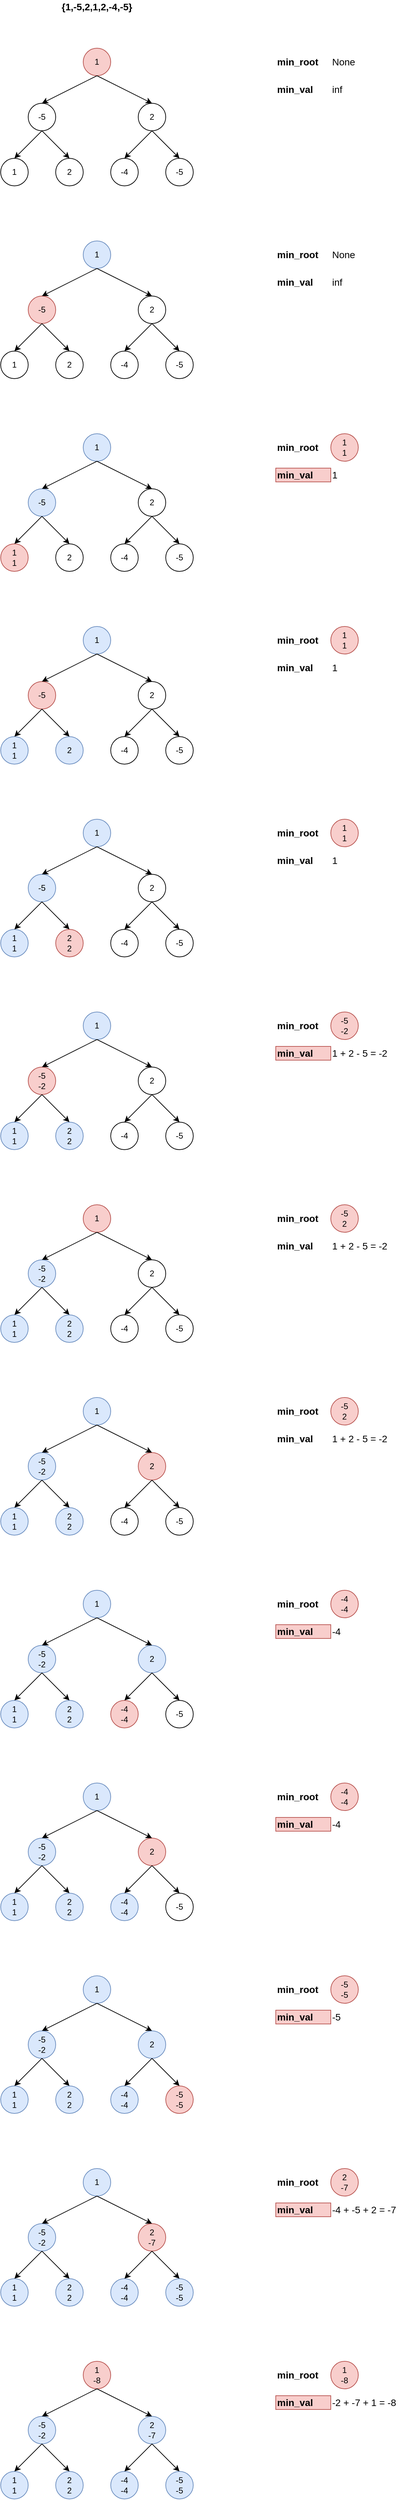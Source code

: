 <mxfile>
    <diagram id="FX_8H9EsYaFHR_3QvxhA" name="Page-1">
        <mxGraphModel dx="1139" dy="546" grid="1" gridSize="10" guides="1" tooltips="1" connect="1" arrows="1" fold="1" page="1" pageScale="1" pageWidth="850" pageHeight="1100" math="0" shadow="0">
            <root>
                <mxCell id="0"/>
                <mxCell id="1" parent="0"/>
                <mxCell id="emV_qlgL1SZcvt4hf4JR-2" value="1" style="ellipse;whiteSpace=wrap;html=1;aspect=fixed;fillColor=#f8cecc;strokeColor=#b85450;fontColor=#000000;" parent="1" vertex="1">
                    <mxGeometry x="160" y="80" width="40" height="40" as="geometry"/>
                </mxCell>
                <mxCell id="emV_qlgL1SZcvt4hf4JR-3" value="-5" style="ellipse;whiteSpace=wrap;html=1;aspect=fixed;fontColor=#000000;" parent="1" vertex="1">
                    <mxGeometry x="80" y="160" width="40" height="40" as="geometry"/>
                </mxCell>
                <mxCell id="emV_qlgL1SZcvt4hf4JR-4" value="2" style="ellipse;whiteSpace=wrap;html=1;aspect=fixed;fontColor=#000000;" parent="1" vertex="1">
                    <mxGeometry x="240" y="160" width="40" height="40" as="geometry"/>
                </mxCell>
                <mxCell id="emV_qlgL1SZcvt4hf4JR-5" value="{1,-5,2,1,2,-4,-5}" style="text;html=1;strokeColor=none;fillColor=none;align=center;verticalAlign=middle;whiteSpace=wrap;rounded=0;fontSize=14;fontStyle=1;fontColor=#000000;" parent="1" vertex="1">
                    <mxGeometry x="120" y="10" width="120" height="20" as="geometry"/>
                </mxCell>
                <mxCell id="emV_qlgL1SZcvt4hf4JR-6" value="1" style="ellipse;whiteSpace=wrap;html=1;aspect=fixed;fontColor=#000000;" parent="1" vertex="1">
                    <mxGeometry x="40" y="240" width="40" height="40" as="geometry"/>
                </mxCell>
                <mxCell id="emV_qlgL1SZcvt4hf4JR-7" value="2" style="ellipse;whiteSpace=wrap;html=1;aspect=fixed;fontColor=#000000;" parent="1" vertex="1">
                    <mxGeometry x="120" y="240" width="40" height="40" as="geometry"/>
                </mxCell>
                <mxCell id="emV_qlgL1SZcvt4hf4JR-8" value="-4" style="ellipse;whiteSpace=wrap;html=1;aspect=fixed;fontColor=#000000;" parent="1" vertex="1">
                    <mxGeometry x="200" y="240" width="40" height="40" as="geometry"/>
                </mxCell>
                <mxCell id="emV_qlgL1SZcvt4hf4JR-9" value="-5" style="ellipse;whiteSpace=wrap;html=1;aspect=fixed;fontColor=#000000;" parent="1" vertex="1">
                    <mxGeometry x="280" y="240" width="40" height="40" as="geometry"/>
                </mxCell>
                <mxCell id="emV_qlgL1SZcvt4hf4JR-11" value="" style="endArrow=classic;html=1;fontSize=14;entryX=0.5;entryY=0;entryDx=0;entryDy=0;exitX=0.5;exitY=1;exitDx=0;exitDy=0;fontColor=#000000;" parent="1" source="emV_qlgL1SZcvt4hf4JR-2" target="emV_qlgL1SZcvt4hf4JR-3" edge="1">
                    <mxGeometry width="50" height="50" relative="1" as="geometry">
                        <mxPoint x="160" y="370" as="sourcePoint"/>
                        <mxPoint x="210" y="320" as="targetPoint"/>
                    </mxGeometry>
                </mxCell>
                <mxCell id="emV_qlgL1SZcvt4hf4JR-12" value="" style="endArrow=classic;html=1;fontSize=14;exitX=0.5;exitY=1;exitDx=0;exitDy=0;fontColor=#000000;" parent="1" source="emV_qlgL1SZcvt4hf4JR-2" edge="1">
                    <mxGeometry width="50" height="50" relative="1" as="geometry">
                        <mxPoint x="190" y="130" as="sourcePoint"/>
                        <mxPoint x="260" y="160" as="targetPoint"/>
                    </mxGeometry>
                </mxCell>
                <mxCell id="emV_qlgL1SZcvt4hf4JR-14" value="" style="endArrow=classic;html=1;fontSize=14;entryX=0.5;entryY=0;entryDx=0;entryDy=0;exitX=0.5;exitY=1;exitDx=0;exitDy=0;fontColor=#000000;" parent="1" source="emV_qlgL1SZcvt4hf4JR-4" target="emV_qlgL1SZcvt4hf4JR-9" edge="1">
                    <mxGeometry width="50" height="50" relative="1" as="geometry">
                        <mxPoint x="160" y="370" as="sourcePoint"/>
                        <mxPoint x="210" y="320" as="targetPoint"/>
                    </mxGeometry>
                </mxCell>
                <mxCell id="emV_qlgL1SZcvt4hf4JR-15" value="" style="endArrow=classic;html=1;fontSize=14;entryX=0.5;entryY=0;entryDx=0;entryDy=0;exitX=0.5;exitY=1;exitDx=0;exitDy=0;fontColor=#000000;" parent="1" source="emV_qlgL1SZcvt4hf4JR-4" target="emV_qlgL1SZcvt4hf4JR-8" edge="1">
                    <mxGeometry width="50" height="50" relative="1" as="geometry">
                        <mxPoint x="135" y="350" as="sourcePoint"/>
                        <mxPoint x="185" y="300" as="targetPoint"/>
                    </mxGeometry>
                </mxCell>
                <mxCell id="emV_qlgL1SZcvt4hf4JR-16" value="" style="endArrow=classic;html=1;fontSize=14;entryX=0.5;entryY=0;entryDx=0;entryDy=0;exitX=0.5;exitY=1;exitDx=0;exitDy=0;fontColor=#000000;" parent="1" source="emV_qlgL1SZcvt4hf4JR-3" target="emV_qlgL1SZcvt4hf4JR-7" edge="1">
                    <mxGeometry width="50" height="50" relative="1" as="geometry">
                        <mxPoint x="160" y="370" as="sourcePoint"/>
                        <mxPoint x="210" y="320" as="targetPoint"/>
                    </mxGeometry>
                </mxCell>
                <mxCell id="emV_qlgL1SZcvt4hf4JR-17" value="" style="endArrow=classic;html=1;fontSize=14;exitX=0.5;exitY=1;exitDx=0;exitDy=0;entryX=0.5;entryY=0;entryDx=0;entryDy=0;fontColor=#000000;" parent="1" source="emV_qlgL1SZcvt4hf4JR-3" target="emV_qlgL1SZcvt4hf4JR-6" edge="1">
                    <mxGeometry width="50" height="50" relative="1" as="geometry">
                        <mxPoint x="160" y="370" as="sourcePoint"/>
                        <mxPoint x="40" y="230" as="targetPoint"/>
                    </mxGeometry>
                </mxCell>
                <mxCell id="emV_qlgL1SZcvt4hf4JR-18" value="min_root" style="text;html=1;strokeColor=none;fillColor=none;align=left;verticalAlign=middle;whiteSpace=wrap;rounded=0;fontSize=14;fontStyle=1;fontColor=#000000;" parent="1" vertex="1">
                    <mxGeometry x="440" y="90" width="80" height="20" as="geometry"/>
                </mxCell>
                <mxCell id="emV_qlgL1SZcvt4hf4JR-19" value="min_val" style="text;html=1;strokeColor=none;fillColor=none;align=left;verticalAlign=middle;whiteSpace=wrap;rounded=0;fontSize=14;fontStyle=1;fontColor=#000000;" parent="1" vertex="1">
                    <mxGeometry x="440" y="130" width="80" height="20" as="geometry"/>
                </mxCell>
                <mxCell id="emV_qlgL1SZcvt4hf4JR-21" value="None" style="text;html=1;strokeColor=none;fillColor=none;align=left;verticalAlign=middle;whiteSpace=wrap;rounded=0;fontSize=14;fontStyle=0;fontColor=#000000;" parent="1" vertex="1">
                    <mxGeometry x="520" y="90" width="80" height="20" as="geometry"/>
                </mxCell>
                <mxCell id="emV_qlgL1SZcvt4hf4JR-22" value="inf" style="text;html=1;strokeColor=none;fillColor=none;align=left;verticalAlign=middle;whiteSpace=wrap;rounded=0;fontSize=14;fontStyle=0;fontColor=#000000;" parent="1" vertex="1">
                    <mxGeometry x="520" y="130" width="80" height="20" as="geometry"/>
                </mxCell>
                <mxCell id="emV_qlgL1SZcvt4hf4JR-23" value="1" style="ellipse;whiteSpace=wrap;html=1;aspect=fixed;fillColor=#dae8fc;strokeColor=#6c8ebf;fontColor=#000000;" parent="1" vertex="1">
                    <mxGeometry x="160" y="360" width="40" height="40" as="geometry"/>
                </mxCell>
                <mxCell id="emV_qlgL1SZcvt4hf4JR-24" value="-5" style="ellipse;whiteSpace=wrap;html=1;aspect=fixed;fillColor=#f8cecc;strokeColor=#b85450;fontColor=#000000;" parent="1" vertex="1">
                    <mxGeometry x="80" y="440" width="40" height="40" as="geometry"/>
                </mxCell>
                <mxCell id="emV_qlgL1SZcvt4hf4JR-25" value="2" style="ellipse;whiteSpace=wrap;html=1;aspect=fixed;fontColor=#000000;" parent="1" vertex="1">
                    <mxGeometry x="240" y="440" width="40" height="40" as="geometry"/>
                </mxCell>
                <mxCell id="emV_qlgL1SZcvt4hf4JR-26" value="1" style="ellipse;whiteSpace=wrap;html=1;aspect=fixed;fontColor=#000000;" parent="1" vertex="1">
                    <mxGeometry x="40" y="520" width="40" height="40" as="geometry"/>
                </mxCell>
                <mxCell id="emV_qlgL1SZcvt4hf4JR-27" value="2" style="ellipse;whiteSpace=wrap;html=1;aspect=fixed;fontColor=#000000;" parent="1" vertex="1">
                    <mxGeometry x="120" y="520" width="40" height="40" as="geometry"/>
                </mxCell>
                <mxCell id="emV_qlgL1SZcvt4hf4JR-28" value="-4" style="ellipse;whiteSpace=wrap;html=1;aspect=fixed;fontColor=#000000;" parent="1" vertex="1">
                    <mxGeometry x="200" y="520" width="40" height="40" as="geometry"/>
                </mxCell>
                <mxCell id="emV_qlgL1SZcvt4hf4JR-29" value="-5" style="ellipse;whiteSpace=wrap;html=1;aspect=fixed;fontColor=#000000;" parent="1" vertex="1">
                    <mxGeometry x="280" y="520" width="40" height="40" as="geometry"/>
                </mxCell>
                <mxCell id="emV_qlgL1SZcvt4hf4JR-30" value="" style="endArrow=classic;html=1;fontSize=14;entryX=0.5;entryY=0;entryDx=0;entryDy=0;exitX=0.5;exitY=1;exitDx=0;exitDy=0;fontColor=#000000;" parent="1" source="emV_qlgL1SZcvt4hf4JR-23" target="emV_qlgL1SZcvt4hf4JR-24" edge="1">
                    <mxGeometry width="50" height="50" relative="1" as="geometry">
                        <mxPoint x="160" y="650" as="sourcePoint"/>
                        <mxPoint x="210" y="600" as="targetPoint"/>
                    </mxGeometry>
                </mxCell>
                <mxCell id="emV_qlgL1SZcvt4hf4JR-31" value="" style="endArrow=classic;html=1;fontSize=14;exitX=0.5;exitY=1;exitDx=0;exitDy=0;fontColor=#000000;" parent="1" source="emV_qlgL1SZcvt4hf4JR-23" edge="1">
                    <mxGeometry width="50" height="50" relative="1" as="geometry">
                        <mxPoint x="190" y="410" as="sourcePoint"/>
                        <mxPoint x="260" y="440" as="targetPoint"/>
                    </mxGeometry>
                </mxCell>
                <mxCell id="emV_qlgL1SZcvt4hf4JR-32" value="" style="endArrow=classic;html=1;fontSize=14;entryX=0.5;entryY=0;entryDx=0;entryDy=0;exitX=0.5;exitY=1;exitDx=0;exitDy=0;fontColor=#000000;" parent="1" source="emV_qlgL1SZcvt4hf4JR-25" target="emV_qlgL1SZcvt4hf4JR-29" edge="1">
                    <mxGeometry width="50" height="50" relative="1" as="geometry">
                        <mxPoint x="160" y="650" as="sourcePoint"/>
                        <mxPoint x="210" y="600" as="targetPoint"/>
                    </mxGeometry>
                </mxCell>
                <mxCell id="emV_qlgL1SZcvt4hf4JR-33" value="" style="endArrow=classic;html=1;fontSize=14;entryX=0.5;entryY=0;entryDx=0;entryDy=0;exitX=0.5;exitY=1;exitDx=0;exitDy=0;fontColor=#000000;" parent="1" source="emV_qlgL1SZcvt4hf4JR-25" target="emV_qlgL1SZcvt4hf4JR-28" edge="1">
                    <mxGeometry width="50" height="50" relative="1" as="geometry">
                        <mxPoint x="135" y="630" as="sourcePoint"/>
                        <mxPoint x="185" y="580" as="targetPoint"/>
                    </mxGeometry>
                </mxCell>
                <mxCell id="emV_qlgL1SZcvt4hf4JR-34" value="" style="endArrow=classic;html=1;fontSize=14;entryX=0.5;entryY=0;entryDx=0;entryDy=0;exitX=0.5;exitY=1;exitDx=0;exitDy=0;fontColor=#000000;" parent="1" source="emV_qlgL1SZcvt4hf4JR-24" target="emV_qlgL1SZcvt4hf4JR-27" edge="1">
                    <mxGeometry width="50" height="50" relative="1" as="geometry">
                        <mxPoint x="160" y="650" as="sourcePoint"/>
                        <mxPoint x="210" y="600" as="targetPoint"/>
                    </mxGeometry>
                </mxCell>
                <mxCell id="emV_qlgL1SZcvt4hf4JR-35" value="" style="endArrow=classic;html=1;fontSize=14;exitX=0.5;exitY=1;exitDx=0;exitDy=0;entryX=0.5;entryY=0;entryDx=0;entryDy=0;fontColor=#000000;" parent="1" source="emV_qlgL1SZcvt4hf4JR-24" target="emV_qlgL1SZcvt4hf4JR-26" edge="1">
                    <mxGeometry width="50" height="50" relative="1" as="geometry">
                        <mxPoint x="160" y="650" as="sourcePoint"/>
                        <mxPoint x="40" y="510" as="targetPoint"/>
                    </mxGeometry>
                </mxCell>
                <mxCell id="emV_qlgL1SZcvt4hf4JR-36" value="min_root" style="text;html=1;strokeColor=none;fillColor=none;align=left;verticalAlign=middle;whiteSpace=wrap;rounded=0;fontSize=14;fontStyle=1;fontColor=#000000;" parent="1" vertex="1">
                    <mxGeometry x="440" y="370" width="80" height="20" as="geometry"/>
                </mxCell>
                <mxCell id="emV_qlgL1SZcvt4hf4JR-37" value="min_val" style="text;html=1;strokeColor=none;fillColor=none;align=left;verticalAlign=middle;whiteSpace=wrap;rounded=0;fontSize=14;fontStyle=1;fontColor=#000000;" parent="1" vertex="1">
                    <mxGeometry x="440" y="410" width="80" height="20" as="geometry"/>
                </mxCell>
                <mxCell id="emV_qlgL1SZcvt4hf4JR-38" value="None" style="text;html=1;strokeColor=none;fillColor=none;align=left;verticalAlign=middle;whiteSpace=wrap;rounded=0;fontSize=14;fontStyle=0;fontColor=#000000;" parent="1" vertex="1">
                    <mxGeometry x="520" y="370" width="80" height="20" as="geometry"/>
                </mxCell>
                <mxCell id="emV_qlgL1SZcvt4hf4JR-39" value="inf" style="text;html=1;strokeColor=none;fillColor=none;align=left;verticalAlign=middle;whiteSpace=wrap;rounded=0;fontSize=14;fontStyle=0;fontColor=#000000;" parent="1" vertex="1">
                    <mxGeometry x="520" y="410" width="80" height="20" as="geometry"/>
                </mxCell>
                <mxCell id="emV_qlgL1SZcvt4hf4JR-40" value="1" style="ellipse;whiteSpace=wrap;html=1;aspect=fixed;fillColor=#dae8fc;strokeColor=#6c8ebf;fontColor=#000000;" parent="1" vertex="1">
                    <mxGeometry x="160" y="640" width="40" height="40" as="geometry"/>
                </mxCell>
                <mxCell id="emV_qlgL1SZcvt4hf4JR-41" value="-5" style="ellipse;whiteSpace=wrap;html=1;aspect=fixed;fillColor=#dae8fc;strokeColor=#6c8ebf;fontColor=#000000;" parent="1" vertex="1">
                    <mxGeometry x="80" y="720" width="40" height="40" as="geometry"/>
                </mxCell>
                <mxCell id="emV_qlgL1SZcvt4hf4JR-42" value="2" style="ellipse;whiteSpace=wrap;html=1;aspect=fixed;fontColor=#000000;" parent="1" vertex="1">
                    <mxGeometry x="240" y="720" width="40" height="40" as="geometry"/>
                </mxCell>
                <mxCell id="emV_qlgL1SZcvt4hf4JR-43" value="1&lt;br&gt;1" style="ellipse;whiteSpace=wrap;html=1;aspect=fixed;fillColor=#f8cecc;strokeColor=#b85450;fontColor=#000000;" parent="1" vertex="1">
                    <mxGeometry x="40" y="800" width="40" height="40" as="geometry"/>
                </mxCell>
                <mxCell id="emV_qlgL1SZcvt4hf4JR-44" value="2" style="ellipse;whiteSpace=wrap;html=1;aspect=fixed;fontColor=#000000;" parent="1" vertex="1">
                    <mxGeometry x="120" y="800" width="40" height="40" as="geometry"/>
                </mxCell>
                <mxCell id="emV_qlgL1SZcvt4hf4JR-45" value="-4" style="ellipse;whiteSpace=wrap;html=1;aspect=fixed;fontColor=#000000;" parent="1" vertex="1">
                    <mxGeometry x="200" y="800" width="40" height="40" as="geometry"/>
                </mxCell>
                <mxCell id="emV_qlgL1SZcvt4hf4JR-46" value="-5" style="ellipse;whiteSpace=wrap;html=1;aspect=fixed;fontColor=#000000;" parent="1" vertex="1">
                    <mxGeometry x="280" y="800" width="40" height="40" as="geometry"/>
                </mxCell>
                <mxCell id="emV_qlgL1SZcvt4hf4JR-47" value="" style="endArrow=classic;html=1;fontSize=14;entryX=0.5;entryY=0;entryDx=0;entryDy=0;exitX=0.5;exitY=1;exitDx=0;exitDy=0;fontColor=#000000;" parent="1" source="emV_qlgL1SZcvt4hf4JR-40" target="emV_qlgL1SZcvt4hf4JR-41" edge="1">
                    <mxGeometry width="50" height="50" relative="1" as="geometry">
                        <mxPoint x="160" y="930" as="sourcePoint"/>
                        <mxPoint x="210" y="880" as="targetPoint"/>
                    </mxGeometry>
                </mxCell>
                <mxCell id="emV_qlgL1SZcvt4hf4JR-48" value="" style="endArrow=classic;html=1;fontSize=14;exitX=0.5;exitY=1;exitDx=0;exitDy=0;fontColor=#000000;" parent="1" source="emV_qlgL1SZcvt4hf4JR-40" edge="1">
                    <mxGeometry width="50" height="50" relative="1" as="geometry">
                        <mxPoint x="190" y="690" as="sourcePoint"/>
                        <mxPoint x="260" y="720" as="targetPoint"/>
                    </mxGeometry>
                </mxCell>
                <mxCell id="emV_qlgL1SZcvt4hf4JR-49" value="" style="endArrow=classic;html=1;fontSize=14;entryX=0.5;entryY=0;entryDx=0;entryDy=0;exitX=0.5;exitY=1;exitDx=0;exitDy=0;fontColor=#000000;" parent="1" source="emV_qlgL1SZcvt4hf4JR-42" target="emV_qlgL1SZcvt4hf4JR-46" edge="1">
                    <mxGeometry width="50" height="50" relative="1" as="geometry">
                        <mxPoint x="160" y="930" as="sourcePoint"/>
                        <mxPoint x="210" y="880" as="targetPoint"/>
                    </mxGeometry>
                </mxCell>
                <mxCell id="emV_qlgL1SZcvt4hf4JR-50" value="" style="endArrow=classic;html=1;fontSize=14;entryX=0.5;entryY=0;entryDx=0;entryDy=0;exitX=0.5;exitY=1;exitDx=0;exitDy=0;fontColor=#000000;" parent="1" source="emV_qlgL1SZcvt4hf4JR-42" target="emV_qlgL1SZcvt4hf4JR-45" edge="1">
                    <mxGeometry width="50" height="50" relative="1" as="geometry">
                        <mxPoint x="135" y="910" as="sourcePoint"/>
                        <mxPoint x="185" y="860" as="targetPoint"/>
                    </mxGeometry>
                </mxCell>
                <mxCell id="emV_qlgL1SZcvt4hf4JR-51" value="" style="endArrow=classic;html=1;fontSize=14;entryX=0.5;entryY=0;entryDx=0;entryDy=0;exitX=0.5;exitY=1;exitDx=0;exitDy=0;fontColor=#000000;" parent="1" source="emV_qlgL1SZcvt4hf4JR-41" target="emV_qlgL1SZcvt4hf4JR-44" edge="1">
                    <mxGeometry width="50" height="50" relative="1" as="geometry">
                        <mxPoint x="160" y="930" as="sourcePoint"/>
                        <mxPoint x="210" y="880" as="targetPoint"/>
                    </mxGeometry>
                </mxCell>
                <mxCell id="emV_qlgL1SZcvt4hf4JR-52" value="" style="endArrow=classic;html=1;fontSize=14;exitX=0.5;exitY=1;exitDx=0;exitDy=0;entryX=0.5;entryY=0;entryDx=0;entryDy=0;fontColor=#000000;" parent="1" source="emV_qlgL1SZcvt4hf4JR-41" target="emV_qlgL1SZcvt4hf4JR-43" edge="1">
                    <mxGeometry width="50" height="50" relative="1" as="geometry">
                        <mxPoint x="160" y="930" as="sourcePoint"/>
                        <mxPoint x="40" y="790" as="targetPoint"/>
                    </mxGeometry>
                </mxCell>
                <mxCell id="emV_qlgL1SZcvt4hf4JR-53" value="min_root" style="text;html=1;strokeColor=none;fillColor=none;align=left;verticalAlign=middle;whiteSpace=wrap;rounded=0;fontSize=14;fontStyle=1;fontColor=#000000;" parent="1" vertex="1">
                    <mxGeometry x="440" y="650" width="80" height="20" as="geometry"/>
                </mxCell>
                <mxCell id="emV_qlgL1SZcvt4hf4JR-54" value="min_val" style="text;html=1;strokeColor=#b85450;fillColor=#f8cecc;align=left;verticalAlign=middle;whiteSpace=wrap;rounded=0;fontSize=14;fontStyle=1;fontColor=#000000;" parent="1" vertex="1">
                    <mxGeometry x="440" y="690" width="80" height="20" as="geometry"/>
                </mxCell>
                <mxCell id="emV_qlgL1SZcvt4hf4JR-56" value="1" style="text;html=1;strokeColor=none;fillColor=none;align=left;verticalAlign=middle;whiteSpace=wrap;rounded=0;fontSize=14;fontStyle=0;fontColor=#000000;" parent="1" vertex="1">
                    <mxGeometry x="520" y="690" width="80" height="20" as="geometry"/>
                </mxCell>
                <mxCell id="emV_qlgL1SZcvt4hf4JR-58" value="1" style="ellipse;whiteSpace=wrap;html=1;aspect=fixed;fillColor=#dae8fc;strokeColor=#6c8ebf;fontColor=#000000;" parent="1" vertex="1">
                    <mxGeometry x="160" y="920" width="40" height="40" as="geometry"/>
                </mxCell>
                <mxCell id="emV_qlgL1SZcvt4hf4JR-59" value="-5" style="ellipse;whiteSpace=wrap;html=1;aspect=fixed;fillColor=#f8cecc;strokeColor=#b85450;fontColor=#000000;" parent="1" vertex="1">
                    <mxGeometry x="80" y="1000" width="40" height="40" as="geometry"/>
                </mxCell>
                <mxCell id="emV_qlgL1SZcvt4hf4JR-60" value="2" style="ellipse;whiteSpace=wrap;html=1;aspect=fixed;fontColor=#000000;" parent="1" vertex="1">
                    <mxGeometry x="240" y="1000" width="40" height="40" as="geometry"/>
                </mxCell>
                <mxCell id="emV_qlgL1SZcvt4hf4JR-61" value="1&lt;br&gt;1" style="ellipse;whiteSpace=wrap;html=1;aspect=fixed;fillColor=#dae8fc;strokeColor=#6c8ebf;fontColor=#000000;" parent="1" vertex="1">
                    <mxGeometry x="40" y="1080" width="40" height="40" as="geometry"/>
                </mxCell>
                <mxCell id="emV_qlgL1SZcvt4hf4JR-62" value="2" style="ellipse;whiteSpace=wrap;html=1;aspect=fixed;fillColor=#dae8fc;strokeColor=#6c8ebf;fontColor=#000000;" parent="1" vertex="1">
                    <mxGeometry x="120" y="1080" width="40" height="40" as="geometry"/>
                </mxCell>
                <mxCell id="emV_qlgL1SZcvt4hf4JR-63" value="-4" style="ellipse;whiteSpace=wrap;html=1;aspect=fixed;fontColor=#000000;" parent="1" vertex="1">
                    <mxGeometry x="200" y="1080" width="40" height="40" as="geometry"/>
                </mxCell>
                <mxCell id="emV_qlgL1SZcvt4hf4JR-64" value="-5" style="ellipse;whiteSpace=wrap;html=1;aspect=fixed;fontColor=#000000;" parent="1" vertex="1">
                    <mxGeometry x="280" y="1080" width="40" height="40" as="geometry"/>
                </mxCell>
                <mxCell id="emV_qlgL1SZcvt4hf4JR-65" value="" style="endArrow=classic;html=1;fontSize=14;entryX=0.5;entryY=0;entryDx=0;entryDy=0;exitX=0.5;exitY=1;exitDx=0;exitDy=0;fontColor=#000000;" parent="1" source="emV_qlgL1SZcvt4hf4JR-58" target="emV_qlgL1SZcvt4hf4JR-59" edge="1">
                    <mxGeometry width="50" height="50" relative="1" as="geometry">
                        <mxPoint x="160" y="1210" as="sourcePoint"/>
                        <mxPoint x="210" y="1160" as="targetPoint"/>
                    </mxGeometry>
                </mxCell>
                <mxCell id="emV_qlgL1SZcvt4hf4JR-66" value="" style="endArrow=classic;html=1;fontSize=14;exitX=0.5;exitY=1;exitDx=0;exitDy=0;fontColor=#000000;" parent="1" source="emV_qlgL1SZcvt4hf4JR-58" edge="1">
                    <mxGeometry width="50" height="50" relative="1" as="geometry">
                        <mxPoint x="190" y="970" as="sourcePoint"/>
                        <mxPoint x="260" y="1000" as="targetPoint"/>
                    </mxGeometry>
                </mxCell>
                <mxCell id="emV_qlgL1SZcvt4hf4JR-67" value="" style="endArrow=classic;html=1;fontSize=14;entryX=0.5;entryY=0;entryDx=0;entryDy=0;exitX=0.5;exitY=1;exitDx=0;exitDy=0;fontColor=#000000;" parent="1" source="emV_qlgL1SZcvt4hf4JR-60" target="emV_qlgL1SZcvt4hf4JR-64" edge="1">
                    <mxGeometry width="50" height="50" relative="1" as="geometry">
                        <mxPoint x="160" y="1210" as="sourcePoint"/>
                        <mxPoint x="210" y="1160" as="targetPoint"/>
                    </mxGeometry>
                </mxCell>
                <mxCell id="emV_qlgL1SZcvt4hf4JR-68" value="" style="endArrow=classic;html=1;fontSize=14;entryX=0.5;entryY=0;entryDx=0;entryDy=0;exitX=0.5;exitY=1;exitDx=0;exitDy=0;fontColor=#000000;" parent="1" source="emV_qlgL1SZcvt4hf4JR-60" target="emV_qlgL1SZcvt4hf4JR-63" edge="1">
                    <mxGeometry width="50" height="50" relative="1" as="geometry">
                        <mxPoint x="135" y="1190" as="sourcePoint"/>
                        <mxPoint x="185" y="1140" as="targetPoint"/>
                    </mxGeometry>
                </mxCell>
                <mxCell id="emV_qlgL1SZcvt4hf4JR-69" value="" style="endArrow=classic;html=1;fontSize=14;entryX=0.5;entryY=0;entryDx=0;entryDy=0;exitX=0.5;exitY=1;exitDx=0;exitDy=0;fontColor=#000000;" parent="1" source="emV_qlgL1SZcvt4hf4JR-59" target="emV_qlgL1SZcvt4hf4JR-62" edge="1">
                    <mxGeometry width="50" height="50" relative="1" as="geometry">
                        <mxPoint x="160" y="1210" as="sourcePoint"/>
                        <mxPoint x="210" y="1160" as="targetPoint"/>
                    </mxGeometry>
                </mxCell>
                <mxCell id="emV_qlgL1SZcvt4hf4JR-70" value="" style="endArrow=classic;html=1;fontSize=14;exitX=0.5;exitY=1;exitDx=0;exitDy=0;entryX=0.5;entryY=0;entryDx=0;entryDy=0;fontColor=#000000;" parent="1" source="emV_qlgL1SZcvt4hf4JR-59" target="emV_qlgL1SZcvt4hf4JR-61" edge="1">
                    <mxGeometry width="50" height="50" relative="1" as="geometry">
                        <mxPoint x="160" y="1210" as="sourcePoint"/>
                        <mxPoint x="40" y="1070" as="targetPoint"/>
                    </mxGeometry>
                </mxCell>
                <mxCell id="emV_qlgL1SZcvt4hf4JR-71" value="min_root" style="text;html=1;strokeColor=none;fillColor=none;align=left;verticalAlign=middle;whiteSpace=wrap;rounded=0;fontSize=14;fontStyle=1;fontColor=#000000;" parent="1" vertex="1">
                    <mxGeometry x="440" y="930" width="80" height="20" as="geometry"/>
                </mxCell>
                <mxCell id="emV_qlgL1SZcvt4hf4JR-72" value="min_val" style="text;html=1;strokeColor=none;fillColor=none;align=left;verticalAlign=middle;whiteSpace=wrap;rounded=0;fontSize=14;fontStyle=1;fontColor=#000000;" parent="1" vertex="1">
                    <mxGeometry x="440" y="970" width="80" height="20" as="geometry"/>
                </mxCell>
                <mxCell id="emV_qlgL1SZcvt4hf4JR-73" value="1" style="text;html=1;strokeColor=none;fillColor=none;align=left;verticalAlign=middle;whiteSpace=wrap;rounded=0;fontSize=14;fontStyle=0;fontColor=#000000;" parent="1" vertex="1">
                    <mxGeometry x="520" y="970" width="80" height="20" as="geometry"/>
                </mxCell>
                <mxCell id="emV_qlgL1SZcvt4hf4JR-75" value="1" style="ellipse;whiteSpace=wrap;html=1;aspect=fixed;fillColor=#dae8fc;strokeColor=#6c8ebf;fontColor=#000000;" parent="1" vertex="1">
                    <mxGeometry x="160" y="1200" width="40" height="40" as="geometry"/>
                </mxCell>
                <mxCell id="emV_qlgL1SZcvt4hf4JR-76" value="-5" style="ellipse;whiteSpace=wrap;html=1;aspect=fixed;fillColor=#dae8fc;strokeColor=#6c8ebf;fontColor=#000000;" parent="1" vertex="1">
                    <mxGeometry x="80" y="1280" width="40" height="40" as="geometry"/>
                </mxCell>
                <mxCell id="emV_qlgL1SZcvt4hf4JR-77" value="2" style="ellipse;whiteSpace=wrap;html=1;aspect=fixed;fontColor=#000000;" parent="1" vertex="1">
                    <mxGeometry x="240" y="1280" width="40" height="40" as="geometry"/>
                </mxCell>
                <mxCell id="emV_qlgL1SZcvt4hf4JR-78" value="1&lt;br&gt;1" style="ellipse;whiteSpace=wrap;html=1;aspect=fixed;fillColor=#dae8fc;strokeColor=#6c8ebf;fontColor=#000000;" parent="1" vertex="1">
                    <mxGeometry x="40" y="1360" width="40" height="40" as="geometry"/>
                </mxCell>
                <mxCell id="emV_qlgL1SZcvt4hf4JR-79" value="2&lt;br&gt;2" style="ellipse;whiteSpace=wrap;html=1;aspect=fixed;fillColor=#f8cecc;strokeColor=#b85450;fontColor=#000000;" parent="1" vertex="1">
                    <mxGeometry x="120" y="1360" width="40" height="40" as="geometry"/>
                </mxCell>
                <mxCell id="emV_qlgL1SZcvt4hf4JR-80" value="-4" style="ellipse;whiteSpace=wrap;html=1;aspect=fixed;fontColor=#000000;" parent="1" vertex="1">
                    <mxGeometry x="200" y="1360" width="40" height="40" as="geometry"/>
                </mxCell>
                <mxCell id="emV_qlgL1SZcvt4hf4JR-81" value="-5" style="ellipse;whiteSpace=wrap;html=1;aspect=fixed;fontColor=#000000;" parent="1" vertex="1">
                    <mxGeometry x="280" y="1360" width="40" height="40" as="geometry"/>
                </mxCell>
                <mxCell id="emV_qlgL1SZcvt4hf4JR-82" value="" style="endArrow=classic;html=1;fontSize=14;entryX=0.5;entryY=0;entryDx=0;entryDy=0;exitX=0.5;exitY=1;exitDx=0;exitDy=0;fontColor=#000000;" parent="1" source="emV_qlgL1SZcvt4hf4JR-75" target="emV_qlgL1SZcvt4hf4JR-76" edge="1">
                    <mxGeometry width="50" height="50" relative="1" as="geometry">
                        <mxPoint x="160" y="1490" as="sourcePoint"/>
                        <mxPoint x="210" y="1440" as="targetPoint"/>
                    </mxGeometry>
                </mxCell>
                <mxCell id="emV_qlgL1SZcvt4hf4JR-83" value="" style="endArrow=classic;html=1;fontSize=14;exitX=0.5;exitY=1;exitDx=0;exitDy=0;fontColor=#000000;" parent="1" source="emV_qlgL1SZcvt4hf4JR-75" edge="1">
                    <mxGeometry width="50" height="50" relative="1" as="geometry">
                        <mxPoint x="190" y="1250" as="sourcePoint"/>
                        <mxPoint x="260" y="1280" as="targetPoint"/>
                    </mxGeometry>
                </mxCell>
                <mxCell id="emV_qlgL1SZcvt4hf4JR-84" value="" style="endArrow=classic;html=1;fontSize=14;entryX=0.5;entryY=0;entryDx=0;entryDy=0;exitX=0.5;exitY=1;exitDx=0;exitDy=0;fontColor=#000000;" parent="1" source="emV_qlgL1SZcvt4hf4JR-77" target="emV_qlgL1SZcvt4hf4JR-81" edge="1">
                    <mxGeometry width="50" height="50" relative="1" as="geometry">
                        <mxPoint x="160" y="1490" as="sourcePoint"/>
                        <mxPoint x="210" y="1440" as="targetPoint"/>
                    </mxGeometry>
                </mxCell>
                <mxCell id="emV_qlgL1SZcvt4hf4JR-85" value="" style="endArrow=classic;html=1;fontSize=14;entryX=0.5;entryY=0;entryDx=0;entryDy=0;exitX=0.5;exitY=1;exitDx=0;exitDy=0;fontColor=#000000;" parent="1" source="emV_qlgL1SZcvt4hf4JR-77" target="emV_qlgL1SZcvt4hf4JR-80" edge="1">
                    <mxGeometry width="50" height="50" relative="1" as="geometry">
                        <mxPoint x="135" y="1470" as="sourcePoint"/>
                        <mxPoint x="185" y="1420" as="targetPoint"/>
                    </mxGeometry>
                </mxCell>
                <mxCell id="emV_qlgL1SZcvt4hf4JR-86" value="" style="endArrow=classic;html=1;fontSize=14;entryX=0.5;entryY=0;entryDx=0;entryDy=0;exitX=0.5;exitY=1;exitDx=0;exitDy=0;fontColor=#000000;" parent="1" source="emV_qlgL1SZcvt4hf4JR-76" target="emV_qlgL1SZcvt4hf4JR-79" edge="1">
                    <mxGeometry width="50" height="50" relative="1" as="geometry">
                        <mxPoint x="160" y="1490" as="sourcePoint"/>
                        <mxPoint x="210" y="1440" as="targetPoint"/>
                    </mxGeometry>
                </mxCell>
                <mxCell id="emV_qlgL1SZcvt4hf4JR-87" value="" style="endArrow=classic;html=1;fontSize=14;exitX=0.5;exitY=1;exitDx=0;exitDy=0;entryX=0.5;entryY=0;entryDx=0;entryDy=0;fontColor=#000000;" parent="1" source="emV_qlgL1SZcvt4hf4JR-76" target="emV_qlgL1SZcvt4hf4JR-78" edge="1">
                    <mxGeometry width="50" height="50" relative="1" as="geometry">
                        <mxPoint x="160" y="1490" as="sourcePoint"/>
                        <mxPoint x="40" y="1350" as="targetPoint"/>
                    </mxGeometry>
                </mxCell>
                <mxCell id="emV_qlgL1SZcvt4hf4JR-88" value="min_root" style="text;html=1;strokeColor=none;fillColor=none;align=left;verticalAlign=middle;whiteSpace=wrap;rounded=0;fontSize=14;fontStyle=1;fontColor=#000000;" parent="1" vertex="1">
                    <mxGeometry x="440" y="1210" width="80" height="20" as="geometry"/>
                </mxCell>
                <mxCell id="emV_qlgL1SZcvt4hf4JR-89" value="min_val" style="text;html=1;strokeColor=none;fillColor=none;align=left;verticalAlign=middle;whiteSpace=wrap;rounded=0;fontSize=14;fontStyle=1;fontColor=#000000;" parent="1" vertex="1">
                    <mxGeometry x="440" y="1250" width="80" height="20" as="geometry"/>
                </mxCell>
                <mxCell id="emV_qlgL1SZcvt4hf4JR-90" value="1" style="text;html=1;strokeColor=none;fillColor=none;align=left;verticalAlign=middle;whiteSpace=wrap;rounded=0;fontSize=14;fontStyle=0;fontColor=#000000;" parent="1" vertex="1">
                    <mxGeometry x="520" y="1250" width="80" height="20" as="geometry"/>
                </mxCell>
                <mxCell id="emV_qlgL1SZcvt4hf4JR-92" value="1" style="ellipse;whiteSpace=wrap;html=1;aspect=fixed;fillColor=#dae8fc;strokeColor=#6c8ebf;fontColor=#000000;" parent="1" vertex="1">
                    <mxGeometry x="160" y="1480" width="40" height="40" as="geometry"/>
                </mxCell>
                <mxCell id="emV_qlgL1SZcvt4hf4JR-93" value="-5&lt;br&gt;-2" style="ellipse;whiteSpace=wrap;html=1;aspect=fixed;fillColor=#f8cecc;strokeColor=#b85450;fontColor=#000000;" parent="1" vertex="1">
                    <mxGeometry x="80" y="1560" width="40" height="40" as="geometry"/>
                </mxCell>
                <mxCell id="emV_qlgL1SZcvt4hf4JR-94" value="2" style="ellipse;whiteSpace=wrap;html=1;aspect=fixed;fontColor=#000000;" parent="1" vertex="1">
                    <mxGeometry x="240" y="1560" width="40" height="40" as="geometry"/>
                </mxCell>
                <mxCell id="emV_qlgL1SZcvt4hf4JR-95" value="1&lt;br&gt;1" style="ellipse;whiteSpace=wrap;html=1;aspect=fixed;fillColor=#dae8fc;strokeColor=#6c8ebf;fontColor=#000000;" parent="1" vertex="1">
                    <mxGeometry x="40" y="1640" width="40" height="40" as="geometry"/>
                </mxCell>
                <mxCell id="emV_qlgL1SZcvt4hf4JR-96" value="2&lt;br&gt;2" style="ellipse;whiteSpace=wrap;html=1;aspect=fixed;fillColor=#dae8fc;strokeColor=#6c8ebf;fontColor=#000000;" parent="1" vertex="1">
                    <mxGeometry x="120" y="1640" width="40" height="40" as="geometry"/>
                </mxCell>
                <mxCell id="emV_qlgL1SZcvt4hf4JR-97" value="-4" style="ellipse;whiteSpace=wrap;html=1;aspect=fixed;fontColor=#000000;" parent="1" vertex="1">
                    <mxGeometry x="200" y="1640" width="40" height="40" as="geometry"/>
                </mxCell>
                <mxCell id="emV_qlgL1SZcvt4hf4JR-98" value="-5" style="ellipse;whiteSpace=wrap;html=1;aspect=fixed;fontColor=#000000;" parent="1" vertex="1">
                    <mxGeometry x="280" y="1640" width="40" height="40" as="geometry"/>
                </mxCell>
                <mxCell id="emV_qlgL1SZcvt4hf4JR-99" value="" style="endArrow=classic;html=1;fontSize=14;entryX=0.5;entryY=0;entryDx=0;entryDy=0;exitX=0.5;exitY=1;exitDx=0;exitDy=0;fontColor=#000000;" parent="1" source="emV_qlgL1SZcvt4hf4JR-92" target="emV_qlgL1SZcvt4hf4JR-93" edge="1">
                    <mxGeometry width="50" height="50" relative="1" as="geometry">
                        <mxPoint x="160" y="1770" as="sourcePoint"/>
                        <mxPoint x="210" y="1720" as="targetPoint"/>
                    </mxGeometry>
                </mxCell>
                <mxCell id="emV_qlgL1SZcvt4hf4JR-100" value="" style="endArrow=classic;html=1;fontSize=14;exitX=0.5;exitY=1;exitDx=0;exitDy=0;fontColor=#000000;" parent="1" source="emV_qlgL1SZcvt4hf4JR-92" edge="1">
                    <mxGeometry width="50" height="50" relative="1" as="geometry">
                        <mxPoint x="190" y="1530" as="sourcePoint"/>
                        <mxPoint x="260" y="1560" as="targetPoint"/>
                    </mxGeometry>
                </mxCell>
                <mxCell id="emV_qlgL1SZcvt4hf4JR-101" value="" style="endArrow=classic;html=1;fontSize=14;entryX=0.5;entryY=0;entryDx=0;entryDy=0;exitX=0.5;exitY=1;exitDx=0;exitDy=0;fontColor=#000000;" parent="1" source="emV_qlgL1SZcvt4hf4JR-94" target="emV_qlgL1SZcvt4hf4JR-98" edge="1">
                    <mxGeometry width="50" height="50" relative="1" as="geometry">
                        <mxPoint x="160" y="1770" as="sourcePoint"/>
                        <mxPoint x="210" y="1720" as="targetPoint"/>
                    </mxGeometry>
                </mxCell>
                <mxCell id="emV_qlgL1SZcvt4hf4JR-102" value="" style="endArrow=classic;html=1;fontSize=14;entryX=0.5;entryY=0;entryDx=0;entryDy=0;exitX=0.5;exitY=1;exitDx=0;exitDy=0;fontColor=#000000;" parent="1" source="emV_qlgL1SZcvt4hf4JR-94" target="emV_qlgL1SZcvt4hf4JR-97" edge="1">
                    <mxGeometry width="50" height="50" relative="1" as="geometry">
                        <mxPoint x="135" y="1750" as="sourcePoint"/>
                        <mxPoint x="185" y="1700" as="targetPoint"/>
                    </mxGeometry>
                </mxCell>
                <mxCell id="emV_qlgL1SZcvt4hf4JR-103" value="" style="endArrow=classic;html=1;fontSize=14;entryX=0.5;entryY=0;entryDx=0;entryDy=0;exitX=0.5;exitY=1;exitDx=0;exitDy=0;fontColor=#000000;" parent="1" source="emV_qlgL1SZcvt4hf4JR-93" target="emV_qlgL1SZcvt4hf4JR-96" edge="1">
                    <mxGeometry width="50" height="50" relative="1" as="geometry">
                        <mxPoint x="160" y="1770" as="sourcePoint"/>
                        <mxPoint x="210" y="1720" as="targetPoint"/>
                    </mxGeometry>
                </mxCell>
                <mxCell id="emV_qlgL1SZcvt4hf4JR-104" value="" style="endArrow=classic;html=1;fontSize=14;exitX=0.5;exitY=1;exitDx=0;exitDy=0;entryX=0.5;entryY=0;entryDx=0;entryDy=0;fontColor=#000000;" parent="1" source="emV_qlgL1SZcvt4hf4JR-93" target="emV_qlgL1SZcvt4hf4JR-95" edge="1">
                    <mxGeometry width="50" height="50" relative="1" as="geometry">
                        <mxPoint x="160" y="1770" as="sourcePoint"/>
                        <mxPoint x="40" y="1630" as="targetPoint"/>
                    </mxGeometry>
                </mxCell>
                <mxCell id="emV_qlgL1SZcvt4hf4JR-105" value="min_root" style="text;html=1;strokeColor=none;fillColor=none;align=left;verticalAlign=middle;whiteSpace=wrap;rounded=0;fontSize=14;fontStyle=1;fontColor=#000000;" parent="1" vertex="1">
                    <mxGeometry x="440" y="1490" width="80" height="20" as="geometry"/>
                </mxCell>
                <mxCell id="emV_qlgL1SZcvt4hf4JR-106" value="min_val" style="text;html=1;strokeColor=#b85450;fillColor=#f8cecc;align=left;verticalAlign=middle;whiteSpace=wrap;rounded=0;fontSize=14;fontStyle=1;fontColor=#000000;" parent="1" vertex="1">
                    <mxGeometry x="440" y="1530" width="80" height="20" as="geometry"/>
                </mxCell>
                <mxCell id="emV_qlgL1SZcvt4hf4JR-107" value="1 + 2 - 5 = -2" style="text;html=1;strokeColor=none;fillColor=none;align=left;verticalAlign=middle;whiteSpace=wrap;rounded=0;fontSize=14;fontStyle=0;fontColor=#000000;" parent="1" vertex="1">
                    <mxGeometry x="520" y="1530" width="120" height="20" as="geometry"/>
                </mxCell>
                <mxCell id="emV_qlgL1SZcvt4hf4JR-123" value="min_root" style="text;html=1;strokeColor=none;fillColor=none;align=left;verticalAlign=middle;whiteSpace=wrap;rounded=0;fontSize=14;fontStyle=1;fontColor=#000000;" parent="1" vertex="1">
                    <mxGeometry x="440" y="1770" width="80" height="20" as="geometry"/>
                </mxCell>
                <mxCell id="emV_qlgL1SZcvt4hf4JR-124" value="min_val" style="text;html=1;strokeColor=none;fillColor=none;align=left;verticalAlign=middle;whiteSpace=wrap;rounded=0;fontSize=14;fontStyle=1;fontColor=#000000;" parent="1" vertex="1">
                    <mxGeometry x="440" y="1810" width="80" height="20" as="geometry"/>
                </mxCell>
                <mxCell id="emV_qlgL1SZcvt4hf4JR-125" value="1 + 2 - 5 = -2" style="text;html=1;strokeColor=none;fillColor=none;align=left;verticalAlign=middle;whiteSpace=wrap;rounded=0;fontSize=14;fontStyle=0;fontColor=#000000;" parent="1" vertex="1">
                    <mxGeometry x="520" y="1810" width="120" height="20" as="geometry"/>
                </mxCell>
                <mxCell id="emV_qlgL1SZcvt4hf4JR-126" value="-5&lt;br&gt;2" style="ellipse;whiteSpace=wrap;html=1;aspect=fixed;fillColor=#f8cecc;strokeColor=#b85450;fontColor=#000000;" parent="1" vertex="1">
                    <mxGeometry x="520" y="1760" width="40" height="40" as="geometry"/>
                </mxCell>
                <mxCell id="emV_qlgL1SZcvt4hf4JR-140" value="min_root" style="text;html=1;strokeColor=none;fillColor=none;align=left;verticalAlign=middle;whiteSpace=wrap;rounded=0;fontSize=14;fontStyle=1;fontColor=#000000;" parent="1" vertex="1">
                    <mxGeometry x="440" y="2050" width="80" height="20" as="geometry"/>
                </mxCell>
                <mxCell id="emV_qlgL1SZcvt4hf4JR-141" value="min_val" style="text;html=1;strokeColor=none;fillColor=none;align=left;verticalAlign=middle;whiteSpace=wrap;rounded=0;fontSize=14;fontStyle=1;fontColor=#000000;" parent="1" vertex="1">
                    <mxGeometry x="440" y="2090" width="80" height="20" as="geometry"/>
                </mxCell>
                <mxCell id="emV_qlgL1SZcvt4hf4JR-142" value="1 + 2 - 5 = -2" style="text;html=1;strokeColor=none;fillColor=none;align=left;verticalAlign=middle;whiteSpace=wrap;rounded=0;fontSize=14;fontStyle=0;fontColor=#000000;" parent="1" vertex="1">
                    <mxGeometry x="520" y="2090" width="120" height="20" as="geometry"/>
                </mxCell>
                <mxCell id="emV_qlgL1SZcvt4hf4JR-174" value="min_root" style="text;html=1;strokeColor=none;fillColor=none;align=left;verticalAlign=middle;whiteSpace=wrap;rounded=0;fontSize=14;fontStyle=1;fontColor=#000000;" parent="1" vertex="1">
                    <mxGeometry x="440" y="2330" width="80" height="20" as="geometry"/>
                </mxCell>
                <mxCell id="emV_qlgL1SZcvt4hf4JR-175" value="min_val" style="text;html=1;strokeColor=#b85450;fillColor=#f8cecc;align=left;verticalAlign=middle;whiteSpace=wrap;rounded=0;fontSize=14;fontStyle=1;fontColor=#000000;" parent="1" vertex="1">
                    <mxGeometry x="440" y="2370" width="80" height="20" as="geometry"/>
                </mxCell>
                <mxCell id="emV_qlgL1SZcvt4hf4JR-176" value="-4" style="text;html=1;strokeColor=none;fillColor=none;align=left;verticalAlign=middle;whiteSpace=wrap;rounded=0;fontSize=14;fontStyle=0;fontColor=#000000;" parent="1" vertex="1">
                    <mxGeometry x="520" y="2370" width="120" height="20" as="geometry"/>
                </mxCell>
                <mxCell id="emV_qlgL1SZcvt4hf4JR-208" value="min_root" style="text;html=1;strokeColor=none;fillColor=none;align=left;verticalAlign=middle;whiteSpace=wrap;rounded=0;fontSize=14;fontStyle=1;fontColor=#000000;" parent="1" vertex="1">
                    <mxGeometry x="440" y="2890" width="80" height="20" as="geometry"/>
                </mxCell>
                <mxCell id="emV_qlgL1SZcvt4hf4JR-209" value="min_val" style="text;html=1;strokeColor=#b85450;fillColor=#f8cecc;align=left;verticalAlign=middle;whiteSpace=wrap;rounded=0;fontSize=14;fontStyle=1;fontColor=#000000;" parent="1" vertex="1">
                    <mxGeometry x="440" y="2930" width="80" height="20" as="geometry"/>
                </mxCell>
                <mxCell id="emV_qlgL1SZcvt4hf4JR-210" value="-5" style="text;html=1;strokeColor=none;fillColor=none;align=left;verticalAlign=middle;whiteSpace=wrap;rounded=0;fontSize=14;fontStyle=0;fontColor=#000000;" parent="1" vertex="1">
                    <mxGeometry x="520" y="2930" width="120" height="20" as="geometry"/>
                </mxCell>
                <mxCell id="emV_qlgL1SZcvt4hf4JR-225" value="min_root" style="text;html=1;strokeColor=none;fillColor=none;align=left;verticalAlign=middle;whiteSpace=wrap;rounded=0;fontSize=14;fontStyle=1;fontColor=#000000;" parent="1" vertex="1">
                    <mxGeometry x="440" y="3170" width="80" height="20" as="geometry"/>
                </mxCell>
                <mxCell id="emV_qlgL1SZcvt4hf4JR-226" value="min_val" style="text;html=1;strokeColor=#b85450;fillColor=#f8cecc;align=left;verticalAlign=middle;whiteSpace=wrap;rounded=0;fontSize=14;fontStyle=1;fontColor=#000000;" parent="1" vertex="1">
                    <mxGeometry x="440" y="3210" width="80" height="20" as="geometry"/>
                </mxCell>
                <mxCell id="emV_qlgL1SZcvt4hf4JR-227" value="-4 + -5 + 2 = -7" style="text;html=1;strokeColor=none;fillColor=none;align=left;verticalAlign=middle;whiteSpace=wrap;rounded=0;fontSize=14;fontStyle=0;fontColor=#000000;" parent="1" vertex="1">
                    <mxGeometry x="520" y="3210" width="120" height="20" as="geometry"/>
                </mxCell>
                <mxCell id="emV_qlgL1SZcvt4hf4JR-243" value="min_root" style="text;html=1;strokeColor=none;fillColor=none;align=left;verticalAlign=middle;whiteSpace=wrap;rounded=0;fontSize=14;fontStyle=1;fontColor=#000000;" parent="1" vertex="1">
                    <mxGeometry x="440" y="3450" width="80" height="20" as="geometry"/>
                </mxCell>
                <mxCell id="emV_qlgL1SZcvt4hf4JR-244" value="min_val" style="text;html=1;strokeColor=#b85450;fillColor=#f8cecc;align=left;verticalAlign=middle;whiteSpace=wrap;rounded=0;fontSize=14;fontStyle=1;fontColor=#000000;" parent="1" vertex="1">
                    <mxGeometry x="440" y="3490" width="80" height="20" as="geometry"/>
                </mxCell>
                <mxCell id="emV_qlgL1SZcvt4hf4JR-245" value="-2 + -7 + 1 = -8" style="text;html=1;strokeColor=none;fillColor=none;align=left;verticalAlign=middle;whiteSpace=wrap;rounded=0;fontSize=14;fontStyle=0;fontColor=#000000;" parent="1" vertex="1">
                    <mxGeometry x="520" y="3490" width="120" height="20" as="geometry"/>
                </mxCell>
                <mxCell id="emV_qlgL1SZcvt4hf4JR-247" value="1" style="ellipse;whiteSpace=wrap;html=1;aspect=fixed;fillColor=#f8cecc;strokeColor=#b85450;fontColor=#000000;" parent="1" vertex="1">
                    <mxGeometry x="160" y="1760" width="40" height="40" as="geometry"/>
                </mxCell>
                <mxCell id="emV_qlgL1SZcvt4hf4JR-248" value="-5&lt;br&gt;-2" style="ellipse;whiteSpace=wrap;html=1;aspect=fixed;fillColor=#dae8fc;strokeColor=#6c8ebf;fontColor=#000000;" parent="1" vertex="1">
                    <mxGeometry x="80" y="1840" width="40" height="40" as="geometry"/>
                </mxCell>
                <mxCell id="emV_qlgL1SZcvt4hf4JR-249" value="2" style="ellipse;whiteSpace=wrap;html=1;aspect=fixed;fontColor=#000000;" parent="1" vertex="1">
                    <mxGeometry x="240" y="1840" width="40" height="40" as="geometry"/>
                </mxCell>
                <mxCell id="emV_qlgL1SZcvt4hf4JR-250" value="1&lt;br&gt;1" style="ellipse;whiteSpace=wrap;html=1;aspect=fixed;fillColor=#dae8fc;strokeColor=#6c8ebf;fontColor=#000000;" parent="1" vertex="1">
                    <mxGeometry x="40" y="1920" width="40" height="40" as="geometry"/>
                </mxCell>
                <mxCell id="emV_qlgL1SZcvt4hf4JR-251" value="2&lt;br&gt;2" style="ellipse;whiteSpace=wrap;html=1;aspect=fixed;fillColor=#dae8fc;strokeColor=#6c8ebf;fontColor=#000000;" parent="1" vertex="1">
                    <mxGeometry x="120" y="1920" width="40" height="40" as="geometry"/>
                </mxCell>
                <mxCell id="emV_qlgL1SZcvt4hf4JR-252" value="-4" style="ellipse;whiteSpace=wrap;html=1;aspect=fixed;fontColor=#000000;" parent="1" vertex="1">
                    <mxGeometry x="200" y="1920" width="40" height="40" as="geometry"/>
                </mxCell>
                <mxCell id="emV_qlgL1SZcvt4hf4JR-253" value="-5" style="ellipse;whiteSpace=wrap;html=1;aspect=fixed;fontColor=#000000;" parent="1" vertex="1">
                    <mxGeometry x="280" y="1920" width="40" height="40" as="geometry"/>
                </mxCell>
                <mxCell id="emV_qlgL1SZcvt4hf4JR-254" value="" style="endArrow=classic;html=1;fontSize=14;entryX=0.5;entryY=0;entryDx=0;entryDy=0;exitX=0.5;exitY=1;exitDx=0;exitDy=0;fontColor=#000000;" parent="1" source="emV_qlgL1SZcvt4hf4JR-247" target="emV_qlgL1SZcvt4hf4JR-248" edge="1">
                    <mxGeometry width="50" height="50" relative="1" as="geometry">
                        <mxPoint x="160" y="2050" as="sourcePoint"/>
                        <mxPoint x="210" y="2000" as="targetPoint"/>
                    </mxGeometry>
                </mxCell>
                <mxCell id="emV_qlgL1SZcvt4hf4JR-255" value="" style="endArrow=classic;html=1;fontSize=14;exitX=0.5;exitY=1;exitDx=0;exitDy=0;fontColor=#000000;" parent="1" source="emV_qlgL1SZcvt4hf4JR-247" edge="1">
                    <mxGeometry width="50" height="50" relative="1" as="geometry">
                        <mxPoint x="190" y="1810" as="sourcePoint"/>
                        <mxPoint x="260" y="1840" as="targetPoint"/>
                    </mxGeometry>
                </mxCell>
                <mxCell id="emV_qlgL1SZcvt4hf4JR-256" value="" style="endArrow=classic;html=1;fontSize=14;entryX=0.5;entryY=0;entryDx=0;entryDy=0;exitX=0.5;exitY=1;exitDx=0;exitDy=0;fontColor=#000000;" parent="1" source="emV_qlgL1SZcvt4hf4JR-249" target="emV_qlgL1SZcvt4hf4JR-253" edge="1">
                    <mxGeometry width="50" height="50" relative="1" as="geometry">
                        <mxPoint x="160" y="2050" as="sourcePoint"/>
                        <mxPoint x="210" y="2000" as="targetPoint"/>
                    </mxGeometry>
                </mxCell>
                <mxCell id="emV_qlgL1SZcvt4hf4JR-257" value="" style="endArrow=classic;html=1;fontSize=14;entryX=0.5;entryY=0;entryDx=0;entryDy=0;exitX=0.5;exitY=1;exitDx=0;exitDy=0;fontColor=#000000;" parent="1" source="emV_qlgL1SZcvt4hf4JR-249" target="emV_qlgL1SZcvt4hf4JR-252" edge="1">
                    <mxGeometry width="50" height="50" relative="1" as="geometry">
                        <mxPoint x="135" y="2030" as="sourcePoint"/>
                        <mxPoint x="185" y="1980" as="targetPoint"/>
                    </mxGeometry>
                </mxCell>
                <mxCell id="emV_qlgL1SZcvt4hf4JR-258" value="" style="endArrow=classic;html=1;fontSize=14;entryX=0.5;entryY=0;entryDx=0;entryDy=0;exitX=0.5;exitY=1;exitDx=0;exitDy=0;fontColor=#000000;" parent="1" source="emV_qlgL1SZcvt4hf4JR-248" target="emV_qlgL1SZcvt4hf4JR-251" edge="1">
                    <mxGeometry width="50" height="50" relative="1" as="geometry">
                        <mxPoint x="160" y="2050" as="sourcePoint"/>
                        <mxPoint x="210" y="2000" as="targetPoint"/>
                    </mxGeometry>
                </mxCell>
                <mxCell id="emV_qlgL1SZcvt4hf4JR-259" value="" style="endArrow=classic;html=1;fontSize=14;exitX=0.5;exitY=1;exitDx=0;exitDy=0;entryX=0.5;entryY=0;entryDx=0;entryDy=0;fontColor=#000000;" parent="1" source="emV_qlgL1SZcvt4hf4JR-248" target="emV_qlgL1SZcvt4hf4JR-250" edge="1">
                    <mxGeometry width="50" height="50" relative="1" as="geometry">
                        <mxPoint x="160" y="2050" as="sourcePoint"/>
                        <mxPoint x="40" y="1910" as="targetPoint"/>
                    </mxGeometry>
                </mxCell>
                <mxCell id="emV_qlgL1SZcvt4hf4JR-260" value="1" style="ellipse;whiteSpace=wrap;html=1;aspect=fixed;fillColor=#dae8fc;strokeColor=#6c8ebf;fontColor=#000000;" parent="1" vertex="1">
                    <mxGeometry x="160" y="2040" width="40" height="40" as="geometry"/>
                </mxCell>
                <mxCell id="emV_qlgL1SZcvt4hf4JR-261" value="-5&lt;br&gt;-2" style="ellipse;whiteSpace=wrap;html=1;aspect=fixed;fillColor=#dae8fc;strokeColor=#6c8ebf;fontColor=#000000;" parent="1" vertex="1">
                    <mxGeometry x="80" y="2120" width="40" height="40" as="geometry"/>
                </mxCell>
                <mxCell id="emV_qlgL1SZcvt4hf4JR-262" value="2" style="ellipse;whiteSpace=wrap;html=1;aspect=fixed;fillColor=#f8cecc;strokeColor=#b85450;fontColor=#000000;" parent="1" vertex="1">
                    <mxGeometry x="240" y="2120" width="40" height="40" as="geometry"/>
                </mxCell>
                <mxCell id="emV_qlgL1SZcvt4hf4JR-263" value="1&lt;br&gt;1" style="ellipse;whiteSpace=wrap;html=1;aspect=fixed;fillColor=#dae8fc;strokeColor=#6c8ebf;fontColor=#000000;" parent="1" vertex="1">
                    <mxGeometry x="40" y="2200" width="40" height="40" as="geometry"/>
                </mxCell>
                <mxCell id="emV_qlgL1SZcvt4hf4JR-264" value="2&lt;br&gt;2" style="ellipse;whiteSpace=wrap;html=1;aspect=fixed;fillColor=#dae8fc;strokeColor=#6c8ebf;fontColor=#000000;" parent="1" vertex="1">
                    <mxGeometry x="120" y="2200" width="40" height="40" as="geometry"/>
                </mxCell>
                <mxCell id="emV_qlgL1SZcvt4hf4JR-265" value="-4" style="ellipse;whiteSpace=wrap;html=1;aspect=fixed;fontColor=#000000;" parent="1" vertex="1">
                    <mxGeometry x="200" y="2200" width="40" height="40" as="geometry"/>
                </mxCell>
                <mxCell id="emV_qlgL1SZcvt4hf4JR-266" value="-5" style="ellipse;whiteSpace=wrap;html=1;aspect=fixed;fontColor=#000000;" parent="1" vertex="1">
                    <mxGeometry x="280" y="2200" width="40" height="40" as="geometry"/>
                </mxCell>
                <mxCell id="emV_qlgL1SZcvt4hf4JR-267" value="" style="endArrow=classic;html=1;fontSize=14;entryX=0.5;entryY=0;entryDx=0;entryDy=0;exitX=0.5;exitY=1;exitDx=0;exitDy=0;fontColor=#000000;" parent="1" source="emV_qlgL1SZcvt4hf4JR-260" target="emV_qlgL1SZcvt4hf4JR-261" edge="1">
                    <mxGeometry width="50" height="50" relative="1" as="geometry">
                        <mxPoint x="160" y="2330" as="sourcePoint"/>
                        <mxPoint x="210" y="2280" as="targetPoint"/>
                    </mxGeometry>
                </mxCell>
                <mxCell id="emV_qlgL1SZcvt4hf4JR-268" value="" style="endArrow=classic;html=1;fontSize=14;exitX=0.5;exitY=1;exitDx=0;exitDy=0;fontColor=#000000;" parent="1" source="emV_qlgL1SZcvt4hf4JR-260" edge="1">
                    <mxGeometry width="50" height="50" relative="1" as="geometry">
                        <mxPoint x="190" y="2090" as="sourcePoint"/>
                        <mxPoint x="260" y="2120" as="targetPoint"/>
                    </mxGeometry>
                </mxCell>
                <mxCell id="emV_qlgL1SZcvt4hf4JR-269" value="" style="endArrow=classic;html=1;fontSize=14;entryX=0.5;entryY=0;entryDx=0;entryDy=0;exitX=0.5;exitY=1;exitDx=0;exitDy=0;fontColor=#000000;" parent="1" source="emV_qlgL1SZcvt4hf4JR-262" target="emV_qlgL1SZcvt4hf4JR-266" edge="1">
                    <mxGeometry width="50" height="50" relative="1" as="geometry">
                        <mxPoint x="160" y="2330" as="sourcePoint"/>
                        <mxPoint x="210" y="2280" as="targetPoint"/>
                    </mxGeometry>
                </mxCell>
                <mxCell id="emV_qlgL1SZcvt4hf4JR-270" value="" style="endArrow=classic;html=1;fontSize=14;entryX=0.5;entryY=0;entryDx=0;entryDy=0;exitX=0.5;exitY=1;exitDx=0;exitDy=0;fontColor=#000000;" parent="1" source="emV_qlgL1SZcvt4hf4JR-262" target="emV_qlgL1SZcvt4hf4JR-265" edge="1">
                    <mxGeometry width="50" height="50" relative="1" as="geometry">
                        <mxPoint x="135" y="2310" as="sourcePoint"/>
                        <mxPoint x="185" y="2260" as="targetPoint"/>
                    </mxGeometry>
                </mxCell>
                <mxCell id="emV_qlgL1SZcvt4hf4JR-271" value="" style="endArrow=classic;html=1;fontSize=14;entryX=0.5;entryY=0;entryDx=0;entryDy=0;exitX=0.5;exitY=1;exitDx=0;exitDy=0;fontColor=#000000;" parent="1" source="emV_qlgL1SZcvt4hf4JR-261" target="emV_qlgL1SZcvt4hf4JR-264" edge="1">
                    <mxGeometry width="50" height="50" relative="1" as="geometry">
                        <mxPoint x="160" y="2330" as="sourcePoint"/>
                        <mxPoint x="210" y="2280" as="targetPoint"/>
                    </mxGeometry>
                </mxCell>
                <mxCell id="emV_qlgL1SZcvt4hf4JR-272" value="" style="endArrow=classic;html=1;fontSize=14;exitX=0.5;exitY=1;exitDx=0;exitDy=0;entryX=0.5;entryY=0;entryDx=0;entryDy=0;fontColor=#000000;" parent="1" source="emV_qlgL1SZcvt4hf4JR-261" target="emV_qlgL1SZcvt4hf4JR-263" edge="1">
                    <mxGeometry width="50" height="50" relative="1" as="geometry">
                        <mxPoint x="160" y="2330" as="sourcePoint"/>
                        <mxPoint x="40" y="2190" as="targetPoint"/>
                    </mxGeometry>
                </mxCell>
                <mxCell id="emV_qlgL1SZcvt4hf4JR-286" value="1" style="ellipse;whiteSpace=wrap;html=1;aspect=fixed;fillColor=#dae8fc;strokeColor=#6c8ebf;fontColor=#000000;" parent="1" vertex="1">
                    <mxGeometry x="160" y="2320" width="40" height="40" as="geometry"/>
                </mxCell>
                <mxCell id="emV_qlgL1SZcvt4hf4JR-287" value="-5&lt;br&gt;-2" style="ellipse;whiteSpace=wrap;html=1;aspect=fixed;fillColor=#dae8fc;strokeColor=#6c8ebf;fontColor=#000000;" parent="1" vertex="1">
                    <mxGeometry x="80" y="2400" width="40" height="40" as="geometry"/>
                </mxCell>
                <mxCell id="emV_qlgL1SZcvt4hf4JR-288" value="2" style="ellipse;whiteSpace=wrap;html=1;aspect=fixed;fillColor=#dae8fc;strokeColor=#6c8ebf;fontColor=#000000;" parent="1" vertex="1">
                    <mxGeometry x="240" y="2400" width="40" height="40" as="geometry"/>
                </mxCell>
                <mxCell id="emV_qlgL1SZcvt4hf4JR-289" value="1&lt;br&gt;1" style="ellipse;whiteSpace=wrap;html=1;aspect=fixed;fillColor=#dae8fc;strokeColor=#6c8ebf;fontColor=#000000;" parent="1" vertex="1">
                    <mxGeometry x="40" y="2480" width="40" height="40" as="geometry"/>
                </mxCell>
                <mxCell id="emV_qlgL1SZcvt4hf4JR-290" value="2&lt;br&gt;2" style="ellipse;whiteSpace=wrap;html=1;aspect=fixed;fillColor=#dae8fc;strokeColor=#6c8ebf;fontColor=#000000;" parent="1" vertex="1">
                    <mxGeometry x="120" y="2480" width="40" height="40" as="geometry"/>
                </mxCell>
                <mxCell id="emV_qlgL1SZcvt4hf4JR-291" value="-4&lt;br&gt;-4" style="ellipse;whiteSpace=wrap;html=1;aspect=fixed;fillColor=#f8cecc;strokeColor=#b85450;fontColor=#000000;" parent="1" vertex="1">
                    <mxGeometry x="200" y="2480" width="40" height="40" as="geometry"/>
                </mxCell>
                <mxCell id="emV_qlgL1SZcvt4hf4JR-292" value="-5" style="ellipse;whiteSpace=wrap;html=1;aspect=fixed;fontColor=#000000;" parent="1" vertex="1">
                    <mxGeometry x="280" y="2480" width="40" height="40" as="geometry"/>
                </mxCell>
                <mxCell id="emV_qlgL1SZcvt4hf4JR-293" value="" style="endArrow=classic;html=1;fontSize=14;entryX=0.5;entryY=0;entryDx=0;entryDy=0;exitX=0.5;exitY=1;exitDx=0;exitDy=0;fontColor=#000000;" parent="1" source="emV_qlgL1SZcvt4hf4JR-286" target="emV_qlgL1SZcvt4hf4JR-287" edge="1">
                    <mxGeometry width="50" height="50" relative="1" as="geometry">
                        <mxPoint x="160" y="2610" as="sourcePoint"/>
                        <mxPoint x="210" y="2560" as="targetPoint"/>
                    </mxGeometry>
                </mxCell>
                <mxCell id="emV_qlgL1SZcvt4hf4JR-294" value="" style="endArrow=classic;html=1;fontSize=14;exitX=0.5;exitY=1;exitDx=0;exitDy=0;fontColor=#000000;" parent="1" source="emV_qlgL1SZcvt4hf4JR-286" edge="1">
                    <mxGeometry width="50" height="50" relative="1" as="geometry">
                        <mxPoint x="190" y="2370" as="sourcePoint"/>
                        <mxPoint x="260" y="2400" as="targetPoint"/>
                    </mxGeometry>
                </mxCell>
                <mxCell id="emV_qlgL1SZcvt4hf4JR-295" value="" style="endArrow=classic;html=1;fontSize=14;entryX=0.5;entryY=0;entryDx=0;entryDy=0;exitX=0.5;exitY=1;exitDx=0;exitDy=0;fontColor=#000000;" parent="1" source="emV_qlgL1SZcvt4hf4JR-288" target="emV_qlgL1SZcvt4hf4JR-292" edge="1">
                    <mxGeometry width="50" height="50" relative="1" as="geometry">
                        <mxPoint x="160" y="2610" as="sourcePoint"/>
                        <mxPoint x="210" y="2560" as="targetPoint"/>
                    </mxGeometry>
                </mxCell>
                <mxCell id="emV_qlgL1SZcvt4hf4JR-296" value="" style="endArrow=classic;html=1;fontSize=14;entryX=0.5;entryY=0;entryDx=0;entryDy=0;exitX=0.5;exitY=1;exitDx=0;exitDy=0;fontColor=#000000;" parent="1" source="emV_qlgL1SZcvt4hf4JR-288" target="emV_qlgL1SZcvt4hf4JR-291" edge="1">
                    <mxGeometry width="50" height="50" relative="1" as="geometry">
                        <mxPoint x="135" y="2590" as="sourcePoint"/>
                        <mxPoint x="185" y="2540" as="targetPoint"/>
                    </mxGeometry>
                </mxCell>
                <mxCell id="emV_qlgL1SZcvt4hf4JR-297" value="" style="endArrow=classic;html=1;fontSize=14;entryX=0.5;entryY=0;entryDx=0;entryDy=0;exitX=0.5;exitY=1;exitDx=0;exitDy=0;fontColor=#000000;" parent="1" source="emV_qlgL1SZcvt4hf4JR-287" target="emV_qlgL1SZcvt4hf4JR-290" edge="1">
                    <mxGeometry width="50" height="50" relative="1" as="geometry">
                        <mxPoint x="160" y="2610" as="sourcePoint"/>
                        <mxPoint x="210" y="2560" as="targetPoint"/>
                    </mxGeometry>
                </mxCell>
                <mxCell id="emV_qlgL1SZcvt4hf4JR-298" value="" style="endArrow=classic;html=1;fontSize=14;exitX=0.5;exitY=1;exitDx=0;exitDy=0;entryX=0.5;entryY=0;entryDx=0;entryDy=0;fontColor=#000000;" parent="1" source="emV_qlgL1SZcvt4hf4JR-287" target="emV_qlgL1SZcvt4hf4JR-289" edge="1">
                    <mxGeometry width="50" height="50" relative="1" as="geometry">
                        <mxPoint x="160" y="2610" as="sourcePoint"/>
                        <mxPoint x="40" y="2470" as="targetPoint"/>
                    </mxGeometry>
                </mxCell>
                <mxCell id="emV_qlgL1SZcvt4hf4JR-299" value="1" style="ellipse;whiteSpace=wrap;html=1;aspect=fixed;fillColor=#dae8fc;strokeColor=#6c8ebf;fontColor=#000000;" parent="1" vertex="1">
                    <mxGeometry x="160" y="2600" width="40" height="40" as="geometry"/>
                </mxCell>
                <mxCell id="emV_qlgL1SZcvt4hf4JR-300" value="-5&lt;br&gt;-2" style="ellipse;whiteSpace=wrap;html=1;aspect=fixed;fillColor=#dae8fc;strokeColor=#6c8ebf;fontColor=#000000;" parent="1" vertex="1">
                    <mxGeometry x="80" y="2680" width="40" height="40" as="geometry"/>
                </mxCell>
                <mxCell id="emV_qlgL1SZcvt4hf4JR-301" value="2" style="ellipse;whiteSpace=wrap;html=1;aspect=fixed;fillColor=#f8cecc;strokeColor=#b85450;fontColor=#000000;" parent="1" vertex="1">
                    <mxGeometry x="240" y="2680" width="40" height="40" as="geometry"/>
                </mxCell>
                <mxCell id="emV_qlgL1SZcvt4hf4JR-302" value="1&lt;br&gt;1" style="ellipse;whiteSpace=wrap;html=1;aspect=fixed;fillColor=#dae8fc;strokeColor=#6c8ebf;fontColor=#000000;" parent="1" vertex="1">
                    <mxGeometry x="40" y="2760" width="40" height="40" as="geometry"/>
                </mxCell>
                <mxCell id="emV_qlgL1SZcvt4hf4JR-303" value="2&lt;br&gt;2" style="ellipse;whiteSpace=wrap;html=1;aspect=fixed;fillColor=#dae8fc;strokeColor=#6c8ebf;fontColor=#000000;" parent="1" vertex="1">
                    <mxGeometry x="120" y="2760" width="40" height="40" as="geometry"/>
                </mxCell>
                <mxCell id="emV_qlgL1SZcvt4hf4JR-304" value="-4&lt;br&gt;-4" style="ellipse;whiteSpace=wrap;html=1;aspect=fixed;fillColor=#dae8fc;strokeColor=#6c8ebf;fontColor=#000000;" parent="1" vertex="1">
                    <mxGeometry x="200" y="2760" width="40" height="40" as="geometry"/>
                </mxCell>
                <mxCell id="emV_qlgL1SZcvt4hf4JR-305" value="-5" style="ellipse;whiteSpace=wrap;html=1;aspect=fixed;fontColor=#000000;" parent="1" vertex="1">
                    <mxGeometry x="280" y="2760" width="40" height="40" as="geometry"/>
                </mxCell>
                <mxCell id="emV_qlgL1SZcvt4hf4JR-306" value="" style="endArrow=classic;html=1;fontSize=14;entryX=0.5;entryY=0;entryDx=0;entryDy=0;exitX=0.5;exitY=1;exitDx=0;exitDy=0;fontColor=#000000;" parent="1" source="emV_qlgL1SZcvt4hf4JR-299" target="emV_qlgL1SZcvt4hf4JR-300" edge="1">
                    <mxGeometry width="50" height="50" relative="1" as="geometry">
                        <mxPoint x="160" y="2890" as="sourcePoint"/>
                        <mxPoint x="210" y="2840" as="targetPoint"/>
                    </mxGeometry>
                </mxCell>
                <mxCell id="emV_qlgL1SZcvt4hf4JR-307" value="" style="endArrow=classic;html=1;fontSize=14;exitX=0.5;exitY=1;exitDx=0;exitDy=0;fontColor=#000000;" parent="1" source="emV_qlgL1SZcvt4hf4JR-299" edge="1">
                    <mxGeometry width="50" height="50" relative="1" as="geometry">
                        <mxPoint x="190" y="2650" as="sourcePoint"/>
                        <mxPoint x="260" y="2680" as="targetPoint"/>
                    </mxGeometry>
                </mxCell>
                <mxCell id="emV_qlgL1SZcvt4hf4JR-308" value="" style="endArrow=classic;html=1;fontSize=14;entryX=0.5;entryY=0;entryDx=0;entryDy=0;exitX=0.5;exitY=1;exitDx=0;exitDy=0;fontColor=#000000;" parent="1" source="emV_qlgL1SZcvt4hf4JR-301" target="emV_qlgL1SZcvt4hf4JR-305" edge="1">
                    <mxGeometry width="50" height="50" relative="1" as="geometry">
                        <mxPoint x="160" y="2890" as="sourcePoint"/>
                        <mxPoint x="210" y="2840" as="targetPoint"/>
                    </mxGeometry>
                </mxCell>
                <mxCell id="emV_qlgL1SZcvt4hf4JR-309" value="" style="endArrow=classic;html=1;fontSize=14;entryX=0.5;entryY=0;entryDx=0;entryDy=0;exitX=0.5;exitY=1;exitDx=0;exitDy=0;fontColor=#000000;" parent="1" source="emV_qlgL1SZcvt4hf4JR-301" target="emV_qlgL1SZcvt4hf4JR-304" edge="1">
                    <mxGeometry width="50" height="50" relative="1" as="geometry">
                        <mxPoint x="135" y="2870" as="sourcePoint"/>
                        <mxPoint x="185" y="2820" as="targetPoint"/>
                    </mxGeometry>
                </mxCell>
                <mxCell id="emV_qlgL1SZcvt4hf4JR-310" value="" style="endArrow=classic;html=1;fontSize=14;entryX=0.5;entryY=0;entryDx=0;entryDy=0;exitX=0.5;exitY=1;exitDx=0;exitDy=0;fontColor=#000000;" parent="1" source="emV_qlgL1SZcvt4hf4JR-300" target="emV_qlgL1SZcvt4hf4JR-303" edge="1">
                    <mxGeometry width="50" height="50" relative="1" as="geometry">
                        <mxPoint x="160" y="2890" as="sourcePoint"/>
                        <mxPoint x="210" y="2840" as="targetPoint"/>
                    </mxGeometry>
                </mxCell>
                <mxCell id="emV_qlgL1SZcvt4hf4JR-311" value="" style="endArrow=classic;html=1;fontSize=14;exitX=0.5;exitY=1;exitDx=0;exitDy=0;entryX=0.5;entryY=0;entryDx=0;entryDy=0;fontColor=#000000;" parent="1" source="emV_qlgL1SZcvt4hf4JR-300" target="emV_qlgL1SZcvt4hf4JR-302" edge="1">
                    <mxGeometry width="50" height="50" relative="1" as="geometry">
                        <mxPoint x="160" y="2890" as="sourcePoint"/>
                        <mxPoint x="40" y="2750" as="targetPoint"/>
                    </mxGeometry>
                </mxCell>
                <mxCell id="emV_qlgL1SZcvt4hf4JR-312" value="1" style="ellipse;whiteSpace=wrap;html=1;aspect=fixed;fillColor=#dae8fc;strokeColor=#6c8ebf;fontColor=#000000;" parent="1" vertex="1">
                    <mxGeometry x="160" y="2880" width="40" height="40" as="geometry"/>
                </mxCell>
                <mxCell id="emV_qlgL1SZcvt4hf4JR-313" value="-5&lt;br&gt;-2" style="ellipse;whiteSpace=wrap;html=1;aspect=fixed;fillColor=#dae8fc;strokeColor=#6c8ebf;fontColor=#000000;" parent="1" vertex="1">
                    <mxGeometry x="80" y="2960" width="40" height="40" as="geometry"/>
                </mxCell>
                <mxCell id="emV_qlgL1SZcvt4hf4JR-314" value="2" style="ellipse;whiteSpace=wrap;html=1;aspect=fixed;fillColor=#dae8fc;strokeColor=#6c8ebf;fontColor=#000000;" parent="1" vertex="1">
                    <mxGeometry x="240" y="2960" width="40" height="40" as="geometry"/>
                </mxCell>
                <mxCell id="emV_qlgL1SZcvt4hf4JR-315" value="1&lt;br&gt;1" style="ellipse;whiteSpace=wrap;html=1;aspect=fixed;fillColor=#dae8fc;strokeColor=#6c8ebf;fontColor=#000000;" parent="1" vertex="1">
                    <mxGeometry x="40" y="3040" width="40" height="40" as="geometry"/>
                </mxCell>
                <mxCell id="emV_qlgL1SZcvt4hf4JR-316" value="2&lt;br&gt;2" style="ellipse;whiteSpace=wrap;html=1;aspect=fixed;fillColor=#dae8fc;strokeColor=#6c8ebf;fontColor=#000000;" parent="1" vertex="1">
                    <mxGeometry x="120" y="3040" width="40" height="40" as="geometry"/>
                </mxCell>
                <mxCell id="emV_qlgL1SZcvt4hf4JR-317" value="-4&lt;br&gt;-4" style="ellipse;whiteSpace=wrap;html=1;aspect=fixed;fillColor=#dae8fc;strokeColor=#6c8ebf;fontColor=#000000;" parent="1" vertex="1">
                    <mxGeometry x="200" y="3040" width="40" height="40" as="geometry"/>
                </mxCell>
                <mxCell id="emV_qlgL1SZcvt4hf4JR-318" value="-5&lt;br&gt;-5" style="ellipse;whiteSpace=wrap;html=1;aspect=fixed;fillColor=#f8cecc;strokeColor=#b85450;fontColor=#000000;" parent="1" vertex="1">
                    <mxGeometry x="280" y="3040" width="40" height="40" as="geometry"/>
                </mxCell>
                <mxCell id="emV_qlgL1SZcvt4hf4JR-319" value="" style="endArrow=classic;html=1;fontSize=14;entryX=0.5;entryY=0;entryDx=0;entryDy=0;exitX=0.5;exitY=1;exitDx=0;exitDy=0;fontColor=#000000;" parent="1" source="emV_qlgL1SZcvt4hf4JR-312" target="emV_qlgL1SZcvt4hf4JR-313" edge="1">
                    <mxGeometry width="50" height="50" relative="1" as="geometry">
                        <mxPoint x="160" y="3170" as="sourcePoint"/>
                        <mxPoint x="210" y="3120" as="targetPoint"/>
                    </mxGeometry>
                </mxCell>
                <mxCell id="emV_qlgL1SZcvt4hf4JR-320" value="" style="endArrow=classic;html=1;fontSize=14;exitX=0.5;exitY=1;exitDx=0;exitDy=0;fontColor=#000000;" parent="1" source="emV_qlgL1SZcvt4hf4JR-312" edge="1">
                    <mxGeometry width="50" height="50" relative="1" as="geometry">
                        <mxPoint x="190" y="2930" as="sourcePoint"/>
                        <mxPoint x="260" y="2960" as="targetPoint"/>
                    </mxGeometry>
                </mxCell>
                <mxCell id="emV_qlgL1SZcvt4hf4JR-321" value="" style="endArrow=classic;html=1;fontSize=14;entryX=0.5;entryY=0;entryDx=0;entryDy=0;exitX=0.5;exitY=1;exitDx=0;exitDy=0;fontColor=#000000;" parent="1" source="emV_qlgL1SZcvt4hf4JR-314" target="emV_qlgL1SZcvt4hf4JR-318" edge="1">
                    <mxGeometry width="50" height="50" relative="1" as="geometry">
                        <mxPoint x="160" y="3170" as="sourcePoint"/>
                        <mxPoint x="210" y="3120" as="targetPoint"/>
                    </mxGeometry>
                </mxCell>
                <mxCell id="emV_qlgL1SZcvt4hf4JR-322" value="" style="endArrow=classic;html=1;fontSize=14;entryX=0.5;entryY=0;entryDx=0;entryDy=0;exitX=0.5;exitY=1;exitDx=0;exitDy=0;fontColor=#000000;" parent="1" source="emV_qlgL1SZcvt4hf4JR-314" target="emV_qlgL1SZcvt4hf4JR-317" edge="1">
                    <mxGeometry width="50" height="50" relative="1" as="geometry">
                        <mxPoint x="135" y="3150" as="sourcePoint"/>
                        <mxPoint x="185" y="3100" as="targetPoint"/>
                    </mxGeometry>
                </mxCell>
                <mxCell id="emV_qlgL1SZcvt4hf4JR-323" value="" style="endArrow=classic;html=1;fontSize=14;entryX=0.5;entryY=0;entryDx=0;entryDy=0;exitX=0.5;exitY=1;exitDx=0;exitDy=0;fontColor=#000000;" parent="1" source="emV_qlgL1SZcvt4hf4JR-313" target="emV_qlgL1SZcvt4hf4JR-316" edge="1">
                    <mxGeometry width="50" height="50" relative="1" as="geometry">
                        <mxPoint x="160" y="3170" as="sourcePoint"/>
                        <mxPoint x="210" y="3120" as="targetPoint"/>
                    </mxGeometry>
                </mxCell>
                <mxCell id="emV_qlgL1SZcvt4hf4JR-324" value="" style="endArrow=classic;html=1;fontSize=14;exitX=0.5;exitY=1;exitDx=0;exitDy=0;entryX=0.5;entryY=0;entryDx=0;entryDy=0;fontColor=#000000;" parent="1" source="emV_qlgL1SZcvt4hf4JR-313" target="emV_qlgL1SZcvt4hf4JR-315" edge="1">
                    <mxGeometry width="50" height="50" relative="1" as="geometry">
                        <mxPoint x="160" y="3170" as="sourcePoint"/>
                        <mxPoint x="40" y="3030" as="targetPoint"/>
                    </mxGeometry>
                </mxCell>
                <mxCell id="emV_qlgL1SZcvt4hf4JR-325" value="1" style="ellipse;whiteSpace=wrap;html=1;aspect=fixed;fillColor=#dae8fc;strokeColor=#6c8ebf;fontColor=#000000;" parent="1" vertex="1">
                    <mxGeometry x="160" y="3160" width="40" height="40" as="geometry"/>
                </mxCell>
                <mxCell id="emV_qlgL1SZcvt4hf4JR-326" value="-5&lt;br&gt;-2" style="ellipse;whiteSpace=wrap;html=1;aspect=fixed;fillColor=#dae8fc;strokeColor=#6c8ebf;fontColor=#000000;" parent="1" vertex="1">
                    <mxGeometry x="80" y="3240" width="40" height="40" as="geometry"/>
                </mxCell>
                <mxCell id="emV_qlgL1SZcvt4hf4JR-327" value="2&lt;br&gt;-7" style="ellipse;whiteSpace=wrap;html=1;aspect=fixed;fillColor=#f8cecc;strokeColor=#b85450;fontColor=#000000;" parent="1" vertex="1">
                    <mxGeometry x="240" y="3240" width="40" height="40" as="geometry"/>
                </mxCell>
                <mxCell id="emV_qlgL1SZcvt4hf4JR-328" value="1&lt;br&gt;1" style="ellipse;whiteSpace=wrap;html=1;aspect=fixed;fillColor=#dae8fc;strokeColor=#6c8ebf;fontColor=#000000;" parent="1" vertex="1">
                    <mxGeometry x="40" y="3320" width="40" height="40" as="geometry"/>
                </mxCell>
                <mxCell id="emV_qlgL1SZcvt4hf4JR-329" value="2&lt;br&gt;2" style="ellipse;whiteSpace=wrap;html=1;aspect=fixed;fillColor=#dae8fc;strokeColor=#6c8ebf;fontColor=#000000;" parent="1" vertex="1">
                    <mxGeometry x="120" y="3320" width="40" height="40" as="geometry"/>
                </mxCell>
                <mxCell id="emV_qlgL1SZcvt4hf4JR-330" value="-4&lt;br&gt;-4" style="ellipse;whiteSpace=wrap;html=1;aspect=fixed;fillColor=#dae8fc;strokeColor=#6c8ebf;fontColor=#000000;" parent="1" vertex="1">
                    <mxGeometry x="200" y="3320" width="40" height="40" as="geometry"/>
                </mxCell>
                <mxCell id="emV_qlgL1SZcvt4hf4JR-331" value="-5&lt;br&gt;-5" style="ellipse;whiteSpace=wrap;html=1;aspect=fixed;fillColor=#dae8fc;strokeColor=#6c8ebf;fontColor=#000000;" parent="1" vertex="1">
                    <mxGeometry x="280" y="3320" width="40" height="40" as="geometry"/>
                </mxCell>
                <mxCell id="emV_qlgL1SZcvt4hf4JR-332" value="" style="endArrow=classic;html=1;fontSize=14;entryX=0.5;entryY=0;entryDx=0;entryDy=0;exitX=0.5;exitY=1;exitDx=0;exitDy=0;fontColor=#000000;" parent="1" source="emV_qlgL1SZcvt4hf4JR-325" target="emV_qlgL1SZcvt4hf4JR-326" edge="1">
                    <mxGeometry width="50" height="50" relative="1" as="geometry">
                        <mxPoint x="160" y="3450" as="sourcePoint"/>
                        <mxPoint x="210" y="3400" as="targetPoint"/>
                    </mxGeometry>
                </mxCell>
                <mxCell id="emV_qlgL1SZcvt4hf4JR-333" value="" style="endArrow=classic;html=1;fontSize=14;exitX=0.5;exitY=1;exitDx=0;exitDy=0;fontColor=#000000;" parent="1" source="emV_qlgL1SZcvt4hf4JR-325" edge="1">
                    <mxGeometry width="50" height="50" relative="1" as="geometry">
                        <mxPoint x="190" y="3210" as="sourcePoint"/>
                        <mxPoint x="260" y="3240" as="targetPoint"/>
                    </mxGeometry>
                </mxCell>
                <mxCell id="emV_qlgL1SZcvt4hf4JR-334" value="" style="endArrow=classic;html=1;fontSize=14;entryX=0.5;entryY=0;entryDx=0;entryDy=0;exitX=0.5;exitY=1;exitDx=0;exitDy=0;fontColor=#000000;" parent="1" source="emV_qlgL1SZcvt4hf4JR-327" target="emV_qlgL1SZcvt4hf4JR-331" edge="1">
                    <mxGeometry width="50" height="50" relative="1" as="geometry">
                        <mxPoint x="160" y="3450" as="sourcePoint"/>
                        <mxPoint x="210" y="3400" as="targetPoint"/>
                    </mxGeometry>
                </mxCell>
                <mxCell id="emV_qlgL1SZcvt4hf4JR-335" value="" style="endArrow=classic;html=1;fontSize=14;entryX=0.5;entryY=0;entryDx=0;entryDy=0;exitX=0.5;exitY=1;exitDx=0;exitDy=0;fontColor=#000000;" parent="1" source="emV_qlgL1SZcvt4hf4JR-327" target="emV_qlgL1SZcvt4hf4JR-330" edge="1">
                    <mxGeometry width="50" height="50" relative="1" as="geometry">
                        <mxPoint x="135" y="3430" as="sourcePoint"/>
                        <mxPoint x="185" y="3380" as="targetPoint"/>
                    </mxGeometry>
                </mxCell>
                <mxCell id="emV_qlgL1SZcvt4hf4JR-336" value="" style="endArrow=classic;html=1;fontSize=14;entryX=0.5;entryY=0;entryDx=0;entryDy=0;exitX=0.5;exitY=1;exitDx=0;exitDy=0;fontColor=#000000;" parent="1" source="emV_qlgL1SZcvt4hf4JR-326" target="emV_qlgL1SZcvt4hf4JR-329" edge="1">
                    <mxGeometry width="50" height="50" relative="1" as="geometry">
                        <mxPoint x="160" y="3450" as="sourcePoint"/>
                        <mxPoint x="210" y="3400" as="targetPoint"/>
                    </mxGeometry>
                </mxCell>
                <mxCell id="emV_qlgL1SZcvt4hf4JR-337" value="" style="endArrow=classic;html=1;fontSize=14;exitX=0.5;exitY=1;exitDx=0;exitDy=0;entryX=0.5;entryY=0;entryDx=0;entryDy=0;fontColor=#000000;" parent="1" source="emV_qlgL1SZcvt4hf4JR-326" target="emV_qlgL1SZcvt4hf4JR-328" edge="1">
                    <mxGeometry width="50" height="50" relative="1" as="geometry">
                        <mxPoint x="160" y="3450" as="sourcePoint"/>
                        <mxPoint x="40" y="3310" as="targetPoint"/>
                    </mxGeometry>
                </mxCell>
                <mxCell id="emV_qlgL1SZcvt4hf4JR-338" value="1&lt;br&gt;-8" style="ellipse;whiteSpace=wrap;html=1;aspect=fixed;fillColor=#f8cecc;strokeColor=#b85450;fontColor=#000000;" parent="1" vertex="1">
                    <mxGeometry x="160" y="3440" width="40" height="40" as="geometry"/>
                </mxCell>
                <mxCell id="emV_qlgL1SZcvt4hf4JR-339" value="-5&lt;br&gt;-2" style="ellipse;whiteSpace=wrap;html=1;aspect=fixed;fillColor=#dae8fc;strokeColor=#6c8ebf;fontColor=#000000;" parent="1" vertex="1">
                    <mxGeometry x="80" y="3520" width="40" height="40" as="geometry"/>
                </mxCell>
                <mxCell id="emV_qlgL1SZcvt4hf4JR-340" value="2&lt;br&gt;-7" style="ellipse;whiteSpace=wrap;html=1;aspect=fixed;fillColor=#dae8fc;strokeColor=#6c8ebf;fontColor=#000000;" parent="1" vertex="1">
                    <mxGeometry x="240" y="3520" width="40" height="40" as="geometry"/>
                </mxCell>
                <mxCell id="emV_qlgL1SZcvt4hf4JR-341" value="1&lt;br&gt;1" style="ellipse;whiteSpace=wrap;html=1;aspect=fixed;fillColor=#dae8fc;strokeColor=#6c8ebf;fontColor=#000000;" parent="1" vertex="1">
                    <mxGeometry x="40" y="3600" width="40" height="40" as="geometry"/>
                </mxCell>
                <mxCell id="emV_qlgL1SZcvt4hf4JR-342" value="2&lt;br&gt;2" style="ellipse;whiteSpace=wrap;html=1;aspect=fixed;fillColor=#dae8fc;strokeColor=#6c8ebf;fontColor=#000000;" parent="1" vertex="1">
                    <mxGeometry x="120" y="3600" width="40" height="40" as="geometry"/>
                </mxCell>
                <mxCell id="emV_qlgL1SZcvt4hf4JR-343" value="-4&lt;br&gt;-4" style="ellipse;whiteSpace=wrap;html=1;aspect=fixed;fillColor=#dae8fc;strokeColor=#6c8ebf;fontColor=#000000;" parent="1" vertex="1">
                    <mxGeometry x="200" y="3600" width="40" height="40" as="geometry"/>
                </mxCell>
                <mxCell id="emV_qlgL1SZcvt4hf4JR-344" value="-5&lt;br&gt;-5" style="ellipse;whiteSpace=wrap;html=1;aspect=fixed;fillColor=#dae8fc;strokeColor=#6c8ebf;fontColor=#000000;" parent="1" vertex="1">
                    <mxGeometry x="280" y="3600" width="40" height="40" as="geometry"/>
                </mxCell>
                <mxCell id="emV_qlgL1SZcvt4hf4JR-345" value="" style="endArrow=classic;html=1;fontSize=14;entryX=0.5;entryY=0;entryDx=0;entryDy=0;exitX=0.5;exitY=1;exitDx=0;exitDy=0;fontColor=#000000;" parent="1" source="emV_qlgL1SZcvt4hf4JR-338" target="emV_qlgL1SZcvt4hf4JR-339" edge="1">
                    <mxGeometry width="50" height="50" relative="1" as="geometry">
                        <mxPoint x="160" y="3730" as="sourcePoint"/>
                        <mxPoint x="210" y="3680" as="targetPoint"/>
                    </mxGeometry>
                </mxCell>
                <mxCell id="emV_qlgL1SZcvt4hf4JR-346" value="" style="endArrow=classic;html=1;fontSize=14;exitX=0.5;exitY=1;exitDx=0;exitDy=0;fontColor=#000000;" parent="1" source="emV_qlgL1SZcvt4hf4JR-338" edge="1">
                    <mxGeometry width="50" height="50" relative="1" as="geometry">
                        <mxPoint x="190" y="3490" as="sourcePoint"/>
                        <mxPoint x="260" y="3520" as="targetPoint"/>
                    </mxGeometry>
                </mxCell>
                <mxCell id="emV_qlgL1SZcvt4hf4JR-347" value="" style="endArrow=classic;html=1;fontSize=14;entryX=0.5;entryY=0;entryDx=0;entryDy=0;exitX=0.5;exitY=1;exitDx=0;exitDy=0;fontColor=#000000;" parent="1" source="emV_qlgL1SZcvt4hf4JR-340" target="emV_qlgL1SZcvt4hf4JR-344" edge="1">
                    <mxGeometry width="50" height="50" relative="1" as="geometry">
                        <mxPoint x="160" y="3730" as="sourcePoint"/>
                        <mxPoint x="210" y="3680" as="targetPoint"/>
                    </mxGeometry>
                </mxCell>
                <mxCell id="emV_qlgL1SZcvt4hf4JR-348" value="" style="endArrow=classic;html=1;fontSize=14;entryX=0.5;entryY=0;entryDx=0;entryDy=0;exitX=0.5;exitY=1;exitDx=0;exitDy=0;fontColor=#000000;" parent="1" source="emV_qlgL1SZcvt4hf4JR-340" target="emV_qlgL1SZcvt4hf4JR-343" edge="1">
                    <mxGeometry width="50" height="50" relative="1" as="geometry">
                        <mxPoint x="135" y="3710" as="sourcePoint"/>
                        <mxPoint x="185" y="3660" as="targetPoint"/>
                    </mxGeometry>
                </mxCell>
                <mxCell id="emV_qlgL1SZcvt4hf4JR-349" value="" style="endArrow=classic;html=1;fontSize=14;entryX=0.5;entryY=0;entryDx=0;entryDy=0;exitX=0.5;exitY=1;exitDx=0;exitDy=0;fontColor=#000000;" parent="1" source="emV_qlgL1SZcvt4hf4JR-339" target="emV_qlgL1SZcvt4hf4JR-342" edge="1">
                    <mxGeometry width="50" height="50" relative="1" as="geometry">
                        <mxPoint x="160" y="3730" as="sourcePoint"/>
                        <mxPoint x="210" y="3680" as="targetPoint"/>
                    </mxGeometry>
                </mxCell>
                <mxCell id="emV_qlgL1SZcvt4hf4JR-350" value="" style="endArrow=classic;html=1;fontSize=14;exitX=0.5;exitY=1;exitDx=0;exitDy=0;entryX=0.5;entryY=0;entryDx=0;entryDy=0;fontColor=#000000;" parent="1" source="emV_qlgL1SZcvt4hf4JR-339" target="emV_qlgL1SZcvt4hf4JR-341" edge="1">
                    <mxGeometry width="50" height="50" relative="1" as="geometry">
                        <mxPoint x="160" y="3730" as="sourcePoint"/>
                        <mxPoint x="40" y="3590" as="targetPoint"/>
                    </mxGeometry>
                </mxCell>
                <mxCell id="emV_qlgL1SZcvt4hf4JR-351" value="1&lt;br&gt;1" style="ellipse;whiteSpace=wrap;html=1;aspect=fixed;fillColor=#f8cecc;strokeColor=#b85450;fontColor=#000000;" parent="1" vertex="1">
                    <mxGeometry x="520" y="640" width="40" height="40" as="geometry"/>
                </mxCell>
                <mxCell id="emV_qlgL1SZcvt4hf4JR-352" value="-5&lt;br&gt;-2" style="ellipse;whiteSpace=wrap;html=1;aspect=fixed;fillColor=#f8cecc;strokeColor=#b85450;fontColor=#000000;" parent="1" vertex="1">
                    <mxGeometry x="520" y="1480" width="40" height="40" as="geometry"/>
                </mxCell>
                <mxCell id="emV_qlgL1SZcvt4hf4JR-353" value="-4&lt;br&gt;-4" style="ellipse;whiteSpace=wrap;html=1;aspect=fixed;fillColor=#f8cecc;strokeColor=#b85450;fontColor=#000000;" parent="1" vertex="1">
                    <mxGeometry x="520" y="2320" width="40" height="40" as="geometry"/>
                </mxCell>
                <mxCell id="emV_qlgL1SZcvt4hf4JR-354" value="-5&lt;br&gt;-5" style="ellipse;whiteSpace=wrap;html=1;aspect=fixed;fillColor=#f8cecc;strokeColor=#b85450;fontColor=#000000;" parent="1" vertex="1">
                    <mxGeometry x="520" y="2880" width="40" height="40" as="geometry"/>
                </mxCell>
                <mxCell id="emV_qlgL1SZcvt4hf4JR-355" value="2&lt;br&gt;-7" style="ellipse;whiteSpace=wrap;html=1;aspect=fixed;fillColor=#f8cecc;strokeColor=#b85450;fontColor=#000000;" parent="1" vertex="1">
                    <mxGeometry x="520" y="3160" width="40" height="40" as="geometry"/>
                </mxCell>
                <mxCell id="emV_qlgL1SZcvt4hf4JR-356" value="1&lt;br&gt;-8" style="ellipse;whiteSpace=wrap;html=1;aspect=fixed;fillColor=#f8cecc;strokeColor=#b85450;fontColor=#000000;" parent="1" vertex="1">
                    <mxGeometry x="520" y="3440" width="40" height="40" as="geometry"/>
                </mxCell>
                <mxCell id="P0Fes03TzFy5vtAItVbI-1" value="1&lt;br&gt;1" style="ellipse;whiteSpace=wrap;html=1;aspect=fixed;fillColor=#f8cecc;strokeColor=#b85450;fontColor=#000000;" parent="1" vertex="1">
                    <mxGeometry x="520" y="920" width="40" height="40" as="geometry"/>
                </mxCell>
                <mxCell id="P0Fes03TzFy5vtAItVbI-2" value="1&lt;br&gt;1" style="ellipse;whiteSpace=wrap;html=1;aspect=fixed;fillColor=#f8cecc;strokeColor=#b85450;fontColor=#000000;" parent="1" vertex="1">
                    <mxGeometry x="520" y="1200" width="40" height="40" as="geometry"/>
                </mxCell>
                <mxCell id="P0Fes03TzFy5vtAItVbI-3" value="-5&lt;br&gt;2" style="ellipse;whiteSpace=wrap;html=1;aspect=fixed;fillColor=#f8cecc;strokeColor=#b85450;fontColor=#000000;" parent="1" vertex="1">
                    <mxGeometry x="520" y="2040" width="40" height="40" as="geometry"/>
                </mxCell>
                <mxCell id="P0Fes03TzFy5vtAItVbI-4" value="min_root" style="text;html=1;strokeColor=none;fillColor=none;align=left;verticalAlign=middle;whiteSpace=wrap;rounded=0;fontSize=14;fontStyle=1;fontColor=#000000;" parent="1" vertex="1">
                    <mxGeometry x="440" y="2610" width="80" height="20" as="geometry"/>
                </mxCell>
                <mxCell id="P0Fes03TzFy5vtAItVbI-5" value="min_val" style="text;html=1;strokeColor=#b85450;fillColor=#f8cecc;align=left;verticalAlign=middle;whiteSpace=wrap;rounded=0;fontSize=14;fontStyle=1;fontColor=#000000;" parent="1" vertex="1">
                    <mxGeometry x="440" y="2650" width="80" height="20" as="geometry"/>
                </mxCell>
                <mxCell id="P0Fes03TzFy5vtAItVbI-6" value="-4" style="text;html=1;strokeColor=none;fillColor=none;align=left;verticalAlign=middle;whiteSpace=wrap;rounded=0;fontSize=14;fontStyle=0;fontColor=#000000;" parent="1" vertex="1">
                    <mxGeometry x="520" y="2650" width="120" height="20" as="geometry"/>
                </mxCell>
                <mxCell id="P0Fes03TzFy5vtAItVbI-7" value="-4&lt;br&gt;-4" style="ellipse;whiteSpace=wrap;html=1;aspect=fixed;fillColor=#f8cecc;strokeColor=#b85450;fontColor=#000000;" parent="1" vertex="1">
                    <mxGeometry x="520" y="2600" width="40" height="40" as="geometry"/>
                </mxCell>
            </root>
        </mxGraphModel>
    </diagram>
</mxfile>
